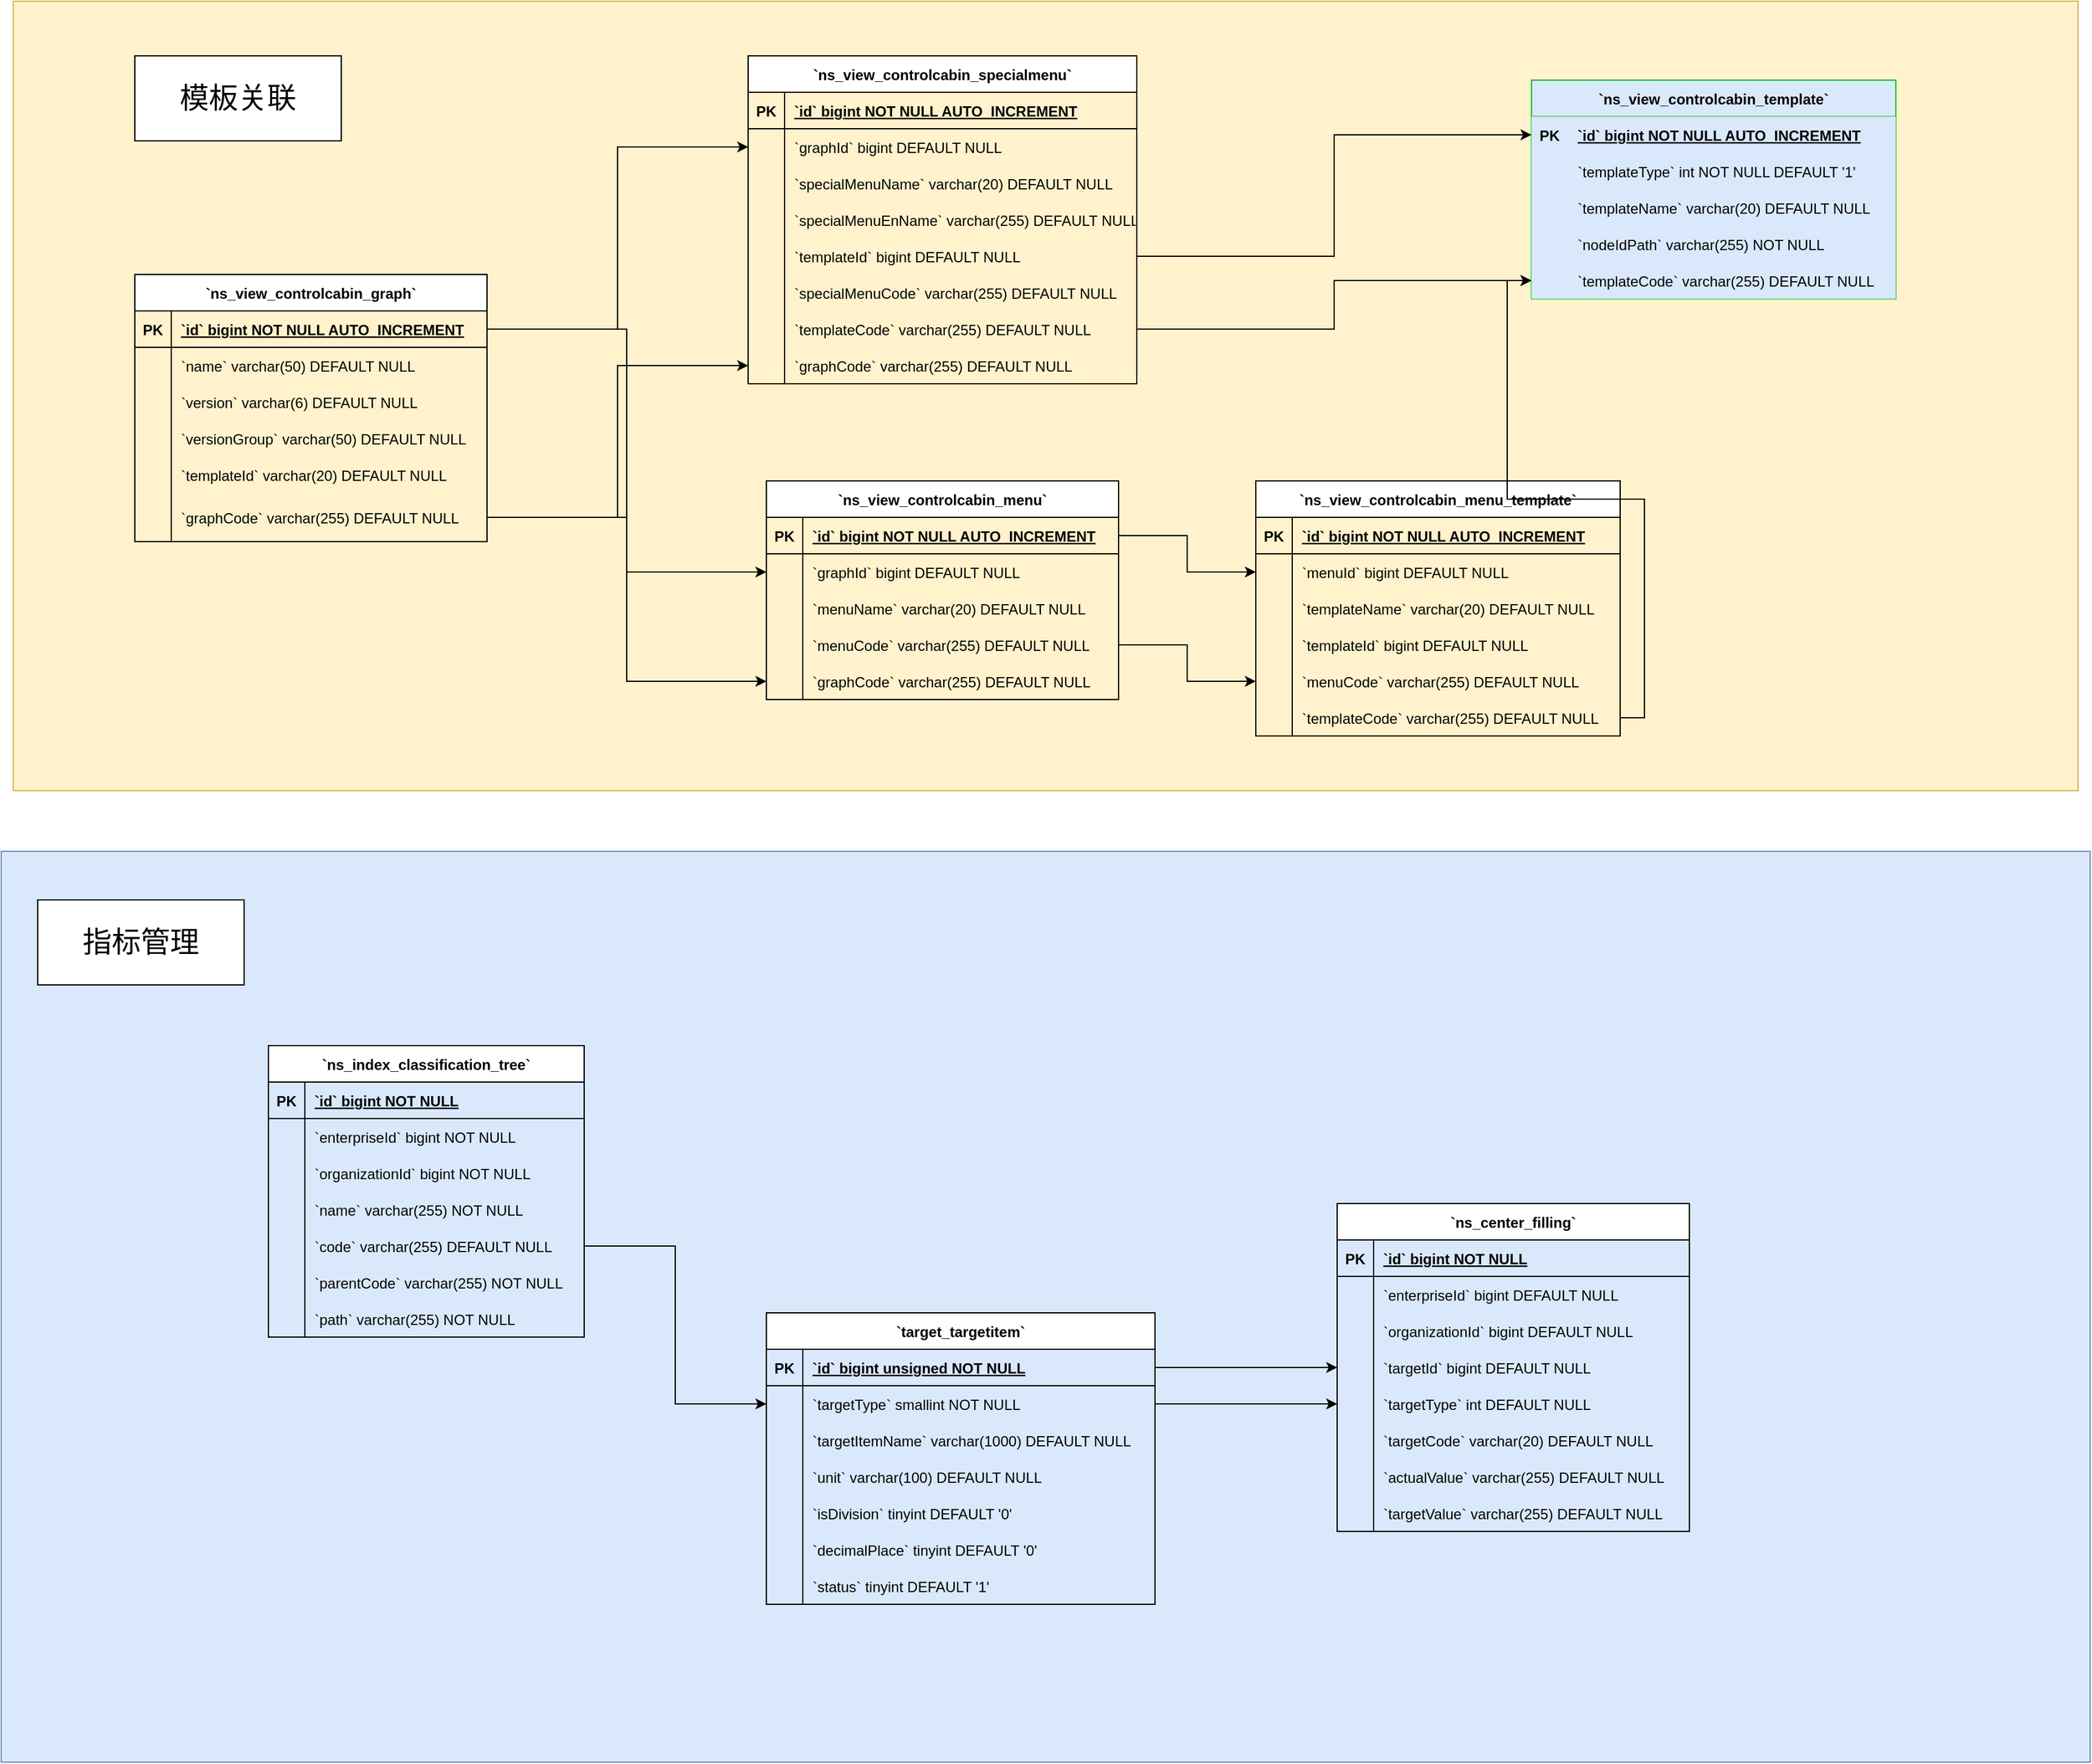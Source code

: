 <mxfile version="24.7.17">
  <diagram name="Page-1" id="efa7a0a1-bf9b-a30e-e6df-94a7791c09e9">
    <mxGraphModel dx="3763" dy="2378" grid="1" gridSize="10" guides="1" tooltips="1" connect="1" arrows="1" fold="1" page="1" pageScale="1" pageWidth="826" pageHeight="1169" background="none" math="0" shadow="0">
      <root>
        <mxCell id="0" />
        <mxCell id="1" parent="0" />
        <mxCell id="zxkC-XDfLACtidR0Jh8t-503" value="" style="group" vertex="1" connectable="0" parent="1">
          <mxGeometry x="-1120" y="-220" width="1700" height="670" as="geometry" />
        </mxCell>
        <mxCell id="zxkC-XDfLACtidR0Jh8t-500" value="" style="rounded=0;whiteSpace=wrap;html=1;fillColor=#fff2cc;strokeColor=#d6b656;" vertex="1" parent="zxkC-XDfLACtidR0Jh8t-503">
          <mxGeometry width="1700" height="650" as="geometry" />
        </mxCell>
        <mxCell id="zxkC-XDfLACtidR0Jh8t-341" value="`ns_view_controlcabin_template`" style="shape=table;startSize=30;container=1;collapsible=1;childLayout=tableLayout;fixedRows=1;rowLines=0;fontStyle=1;align=center;resizeLast=1;fillColor=#dae8fc;strokeColor=#0BBF23;swimlaneFillColor=none;" vertex="1" parent="zxkC-XDfLACtidR0Jh8t-503">
          <mxGeometry x="1250" y="65" width="300" height="180" as="geometry" />
        </mxCell>
        <mxCell id="zxkC-XDfLACtidR0Jh8t-342" value="" style="shape=tableRow;horizontal=0;startSize=0;swimlaneHead=0;swimlaneBody=0;fillColor=#dae8fc;collapsible=0;dropTarget=0;points=[[0,0.5],[1,0.5]];portConstraint=eastwest;strokeColor=#0BBF23;top=0;left=0;right=0;bottom=1;swimlaneFillColor=none;" vertex="1" parent="zxkC-XDfLACtidR0Jh8t-341">
          <mxGeometry y="30" width="300" height="30" as="geometry" />
        </mxCell>
        <mxCell id="zxkC-XDfLACtidR0Jh8t-343" value="PK" style="shape=partialRectangle;overflow=hidden;connectable=0;fillColor=#dae8fc;strokeColor=#0BBF23;top=0;left=0;bottom=0;right=0;fontStyle=1;swimlaneFillColor=none;" vertex="1" parent="zxkC-XDfLACtidR0Jh8t-342">
          <mxGeometry width="30" height="30" as="geometry">
            <mxRectangle width="30" height="30" as="alternateBounds" />
          </mxGeometry>
        </mxCell>
        <mxCell id="zxkC-XDfLACtidR0Jh8t-344" value="`id` bigint NOT NULL AUTO_INCREMENT" style="shape=partialRectangle;overflow=hidden;connectable=0;fillColor=#dae8fc;align=left;strokeColor=#0BBF23;top=0;left=0;bottom=0;right=0;spacingLeft=6;fontStyle=5;swimlaneFillColor=none;" vertex="1" parent="zxkC-XDfLACtidR0Jh8t-342">
          <mxGeometry x="30" width="270" height="30" as="geometry">
            <mxRectangle width="270" height="30" as="alternateBounds" />
          </mxGeometry>
        </mxCell>
        <mxCell id="zxkC-XDfLACtidR0Jh8t-345" value="" style="shape=tableRow;horizontal=0;startSize=0;swimlaneHead=0;swimlaneBody=0;fillColor=#dae8fc;collapsible=0;dropTarget=0;points=[[0,0.5],[1,0.5]];portConstraint=eastwest;strokeColor=#0BBF23;top=0;left=0;right=0;bottom=0;swimlaneFillColor=none;" vertex="1" parent="zxkC-XDfLACtidR0Jh8t-341">
          <mxGeometry y="60" width="300" height="30" as="geometry" />
        </mxCell>
        <mxCell id="zxkC-XDfLACtidR0Jh8t-346" value="" style="shape=partialRectangle;overflow=hidden;connectable=0;fillColor=#dae8fc;strokeColor=#0BBF23;top=0;left=0;bottom=0;right=0;swimlaneFillColor=none;" vertex="1" parent="zxkC-XDfLACtidR0Jh8t-345">
          <mxGeometry width="30" height="30" as="geometry">
            <mxRectangle width="30" height="30" as="alternateBounds" />
          </mxGeometry>
        </mxCell>
        <mxCell id="zxkC-XDfLACtidR0Jh8t-347" value="`templateType` int NOT NULL DEFAULT &#39;1&#39;" style="shape=partialRectangle;overflow=hidden;connectable=0;fillColor=#dae8fc;align=left;strokeColor=#0BBF23;top=0;left=0;bottom=0;right=0;spacingLeft=6;swimlaneFillColor=none;" vertex="1" parent="zxkC-XDfLACtidR0Jh8t-345">
          <mxGeometry x="30" width="270" height="30" as="geometry">
            <mxRectangle width="270" height="30" as="alternateBounds" />
          </mxGeometry>
        </mxCell>
        <mxCell id="zxkC-XDfLACtidR0Jh8t-348" value="" style="shape=tableRow;horizontal=0;startSize=0;swimlaneHead=0;swimlaneBody=0;fillColor=#dae8fc;collapsible=0;dropTarget=0;points=[[0,0.5],[1,0.5]];portConstraint=eastwest;strokeColor=#0BBF23;top=0;left=0;right=0;bottom=0;swimlaneFillColor=none;" vertex="1" parent="zxkC-XDfLACtidR0Jh8t-341">
          <mxGeometry y="90" width="300" height="30" as="geometry" />
        </mxCell>
        <mxCell id="zxkC-XDfLACtidR0Jh8t-349" value="" style="shape=partialRectangle;overflow=hidden;connectable=0;fillColor=#dae8fc;strokeColor=#0BBF23;top=0;left=0;bottom=0;right=0;swimlaneFillColor=none;" vertex="1" parent="zxkC-XDfLACtidR0Jh8t-348">
          <mxGeometry width="30" height="30" as="geometry">
            <mxRectangle width="30" height="30" as="alternateBounds" />
          </mxGeometry>
        </mxCell>
        <mxCell id="zxkC-XDfLACtidR0Jh8t-350" value="`templateName` varchar(20) DEFAULT NULL" style="shape=partialRectangle;overflow=hidden;connectable=0;fillColor=#dae8fc;align=left;strokeColor=#0BBF23;top=0;left=0;bottom=0;right=0;spacingLeft=6;swimlaneFillColor=none;" vertex="1" parent="zxkC-XDfLACtidR0Jh8t-348">
          <mxGeometry x="30" width="270" height="30" as="geometry">
            <mxRectangle width="270" height="30" as="alternateBounds" />
          </mxGeometry>
        </mxCell>
        <mxCell id="zxkC-XDfLACtidR0Jh8t-351" value="" style="shape=tableRow;horizontal=0;startSize=0;swimlaneHead=0;swimlaneBody=0;fillColor=#dae8fc;collapsible=0;dropTarget=0;points=[[0,0.5],[1,0.5]];portConstraint=eastwest;strokeColor=#0BBF23;top=0;left=0;right=0;bottom=0;swimlaneFillColor=none;" vertex="1" parent="zxkC-XDfLACtidR0Jh8t-341">
          <mxGeometry y="120" width="300" height="30" as="geometry" />
        </mxCell>
        <mxCell id="zxkC-XDfLACtidR0Jh8t-352" value="" style="shape=partialRectangle;overflow=hidden;connectable=0;fillColor=#dae8fc;strokeColor=#0BBF23;top=0;left=0;bottom=0;right=0;swimlaneFillColor=none;" vertex="1" parent="zxkC-XDfLACtidR0Jh8t-351">
          <mxGeometry width="30" height="30" as="geometry">
            <mxRectangle width="30" height="30" as="alternateBounds" />
          </mxGeometry>
        </mxCell>
        <mxCell id="zxkC-XDfLACtidR0Jh8t-353" value="`nodeIdPath` varchar(255) NOT NULL" style="shape=partialRectangle;overflow=hidden;connectable=0;fillColor=#dae8fc;align=left;strokeColor=#0BBF23;top=0;left=0;bottom=0;right=0;spacingLeft=6;swimlaneFillColor=none;" vertex="1" parent="zxkC-XDfLACtidR0Jh8t-351">
          <mxGeometry x="30" width="270" height="30" as="geometry">
            <mxRectangle width="270" height="30" as="alternateBounds" />
          </mxGeometry>
        </mxCell>
        <mxCell id="zxkC-XDfLACtidR0Jh8t-354" value="" style="shape=tableRow;horizontal=0;startSize=0;swimlaneHead=0;swimlaneBody=0;fillColor=#dae8fc;collapsible=0;dropTarget=0;points=[[0,0.5],[1,0.5]];portConstraint=eastwest;strokeColor=#0BBF23;top=0;left=0;right=0;bottom=0;swimlaneFillColor=none;" vertex="1" parent="zxkC-XDfLACtidR0Jh8t-341">
          <mxGeometry y="150" width="300" height="30" as="geometry" />
        </mxCell>
        <mxCell id="zxkC-XDfLACtidR0Jh8t-355" value="" style="shape=partialRectangle;overflow=hidden;connectable=0;fillColor=#dae8fc;strokeColor=#0BBF23;top=0;left=0;bottom=0;right=0;swimlaneFillColor=none;" vertex="1" parent="zxkC-XDfLACtidR0Jh8t-354">
          <mxGeometry width="30" height="30" as="geometry">
            <mxRectangle width="30" height="30" as="alternateBounds" />
          </mxGeometry>
        </mxCell>
        <mxCell id="zxkC-XDfLACtidR0Jh8t-356" value="`templateCode` varchar(255) DEFAULT NULL" style="shape=partialRectangle;overflow=hidden;connectable=0;fillColor=#dae8fc;align=left;strokeColor=#0BBF23;top=0;left=0;bottom=0;right=0;spacingLeft=6;swimlaneFillColor=none;" vertex="1" parent="zxkC-XDfLACtidR0Jh8t-354">
          <mxGeometry x="30" width="270" height="30" as="geometry">
            <mxRectangle width="270" height="30" as="alternateBounds" />
          </mxGeometry>
        </mxCell>
        <mxCell id="zxkC-XDfLACtidR0Jh8t-357" value="`ns_view_controlcabin_graph`" style="shape=table;startSize=30;container=1;collapsible=1;childLayout=tableLayout;fixedRows=1;rowLines=0;fontStyle=1;align=center;resizeLast=1;" vertex="1" parent="zxkC-XDfLACtidR0Jh8t-503">
          <mxGeometry x="100" y="225" width="290" height="220" as="geometry" />
        </mxCell>
        <mxCell id="zxkC-XDfLACtidR0Jh8t-358" value="" style="shape=tableRow;horizontal=0;startSize=0;swimlaneHead=0;swimlaneBody=0;fillColor=none;collapsible=0;dropTarget=0;points=[[0,0.5],[1,0.5]];portConstraint=eastwest;strokeColor=inherit;top=0;left=0;right=0;bottom=1;" vertex="1" parent="zxkC-XDfLACtidR0Jh8t-357">
          <mxGeometry y="30" width="290" height="30" as="geometry" />
        </mxCell>
        <mxCell id="zxkC-XDfLACtidR0Jh8t-359" value="PK" style="shape=partialRectangle;overflow=hidden;connectable=0;fillColor=none;strokeColor=inherit;top=0;left=0;bottom=0;right=0;fontStyle=1;" vertex="1" parent="zxkC-XDfLACtidR0Jh8t-358">
          <mxGeometry width="30" height="30" as="geometry">
            <mxRectangle width="30" height="30" as="alternateBounds" />
          </mxGeometry>
        </mxCell>
        <mxCell id="zxkC-XDfLACtidR0Jh8t-360" value="`id` bigint NOT NULL AUTO_INCREMENT" style="shape=partialRectangle;overflow=hidden;connectable=0;fillColor=none;align=left;strokeColor=inherit;top=0;left=0;bottom=0;right=0;spacingLeft=6;fontStyle=5;" vertex="1" parent="zxkC-XDfLACtidR0Jh8t-358">
          <mxGeometry x="30" width="260" height="30" as="geometry">
            <mxRectangle width="260" height="30" as="alternateBounds" />
          </mxGeometry>
        </mxCell>
        <mxCell id="zxkC-XDfLACtidR0Jh8t-361" value="" style="shape=tableRow;horizontal=0;startSize=0;swimlaneHead=0;swimlaneBody=0;fillColor=none;collapsible=0;dropTarget=0;points=[[0,0.5],[1,0.5]];portConstraint=eastwest;strokeColor=inherit;top=0;left=0;right=0;bottom=0;" vertex="1" parent="zxkC-XDfLACtidR0Jh8t-357">
          <mxGeometry y="60" width="290" height="30" as="geometry" />
        </mxCell>
        <mxCell id="zxkC-XDfLACtidR0Jh8t-362" value="" style="shape=partialRectangle;overflow=hidden;connectable=0;fillColor=none;strokeColor=inherit;top=0;left=0;bottom=0;right=0;" vertex="1" parent="zxkC-XDfLACtidR0Jh8t-361">
          <mxGeometry width="30" height="30" as="geometry">
            <mxRectangle width="30" height="30" as="alternateBounds" />
          </mxGeometry>
        </mxCell>
        <mxCell id="zxkC-XDfLACtidR0Jh8t-363" value="`name` varchar(50) DEFAULT NULL" style="shape=partialRectangle;overflow=hidden;connectable=0;fillColor=none;align=left;strokeColor=inherit;top=0;left=0;bottom=0;right=0;spacingLeft=6;" vertex="1" parent="zxkC-XDfLACtidR0Jh8t-361">
          <mxGeometry x="30" width="260" height="30" as="geometry">
            <mxRectangle width="260" height="30" as="alternateBounds" />
          </mxGeometry>
        </mxCell>
        <mxCell id="zxkC-XDfLACtidR0Jh8t-364" value="" style="shape=tableRow;horizontal=0;startSize=0;swimlaneHead=0;swimlaneBody=0;fillColor=none;collapsible=0;dropTarget=0;points=[[0,0.5],[1,0.5]];portConstraint=eastwest;strokeColor=inherit;top=0;left=0;right=0;bottom=0;" vertex="1" parent="zxkC-XDfLACtidR0Jh8t-357">
          <mxGeometry y="90" width="290" height="30" as="geometry" />
        </mxCell>
        <mxCell id="zxkC-XDfLACtidR0Jh8t-365" value="" style="shape=partialRectangle;overflow=hidden;connectable=0;fillColor=none;strokeColor=inherit;top=0;left=0;bottom=0;right=0;" vertex="1" parent="zxkC-XDfLACtidR0Jh8t-364">
          <mxGeometry width="30" height="30" as="geometry">
            <mxRectangle width="30" height="30" as="alternateBounds" />
          </mxGeometry>
        </mxCell>
        <mxCell id="zxkC-XDfLACtidR0Jh8t-366" value="`version` varchar(6) DEFAULT NULL" style="shape=partialRectangle;overflow=hidden;connectable=0;fillColor=none;align=left;strokeColor=inherit;top=0;left=0;bottom=0;right=0;spacingLeft=6;" vertex="1" parent="zxkC-XDfLACtidR0Jh8t-364">
          <mxGeometry x="30" width="260" height="30" as="geometry">
            <mxRectangle width="260" height="30" as="alternateBounds" />
          </mxGeometry>
        </mxCell>
        <mxCell id="zxkC-XDfLACtidR0Jh8t-367" value="" style="shape=tableRow;horizontal=0;startSize=0;swimlaneHead=0;swimlaneBody=0;fillColor=none;collapsible=0;dropTarget=0;points=[[0,0.5],[1,0.5]];portConstraint=eastwest;strokeColor=inherit;top=0;left=0;right=0;bottom=0;" vertex="1" parent="zxkC-XDfLACtidR0Jh8t-357">
          <mxGeometry y="120" width="290" height="30" as="geometry" />
        </mxCell>
        <mxCell id="zxkC-XDfLACtidR0Jh8t-368" value="" style="shape=partialRectangle;overflow=hidden;connectable=0;fillColor=none;strokeColor=inherit;top=0;left=0;bottom=0;right=0;" vertex="1" parent="zxkC-XDfLACtidR0Jh8t-367">
          <mxGeometry width="30" height="30" as="geometry">
            <mxRectangle width="30" height="30" as="alternateBounds" />
          </mxGeometry>
        </mxCell>
        <mxCell id="zxkC-XDfLACtidR0Jh8t-369" value="`versionGroup` varchar(50) DEFAULT NULL" style="shape=partialRectangle;overflow=hidden;connectable=0;fillColor=none;align=left;strokeColor=inherit;top=0;left=0;bottom=0;right=0;spacingLeft=6;" vertex="1" parent="zxkC-XDfLACtidR0Jh8t-367">
          <mxGeometry x="30" width="260" height="30" as="geometry">
            <mxRectangle width="260" height="30" as="alternateBounds" />
          </mxGeometry>
        </mxCell>
        <mxCell id="zxkC-XDfLACtidR0Jh8t-370" value="" style="shape=tableRow;horizontal=0;startSize=0;swimlaneHead=0;swimlaneBody=0;fillColor=none;collapsible=0;dropTarget=0;points=[[0,0.5],[1,0.5]];portConstraint=eastwest;strokeColor=inherit;top=0;left=0;right=0;bottom=0;" vertex="1" parent="zxkC-XDfLACtidR0Jh8t-357">
          <mxGeometry y="150" width="290" height="30" as="geometry" />
        </mxCell>
        <mxCell id="zxkC-XDfLACtidR0Jh8t-371" value="" style="shape=partialRectangle;overflow=hidden;connectable=0;fillColor=none;strokeColor=inherit;top=0;left=0;bottom=0;right=0;" vertex="1" parent="zxkC-XDfLACtidR0Jh8t-370">
          <mxGeometry width="30" height="30" as="geometry">
            <mxRectangle width="30" height="30" as="alternateBounds" />
          </mxGeometry>
        </mxCell>
        <mxCell id="zxkC-XDfLACtidR0Jh8t-372" value="`templateId` varchar(20) DEFAULT NULL" style="shape=partialRectangle;overflow=hidden;connectable=0;fillColor=none;align=left;strokeColor=inherit;top=0;left=0;bottom=0;right=0;spacingLeft=6;" vertex="1" parent="zxkC-XDfLACtidR0Jh8t-370">
          <mxGeometry x="30" width="260" height="30" as="geometry">
            <mxRectangle width="260" height="30" as="alternateBounds" />
          </mxGeometry>
        </mxCell>
        <mxCell id="zxkC-XDfLACtidR0Jh8t-373" value="" style="shape=tableRow;horizontal=0;startSize=0;swimlaneHead=0;swimlaneBody=0;fillColor=none;collapsible=0;dropTarget=0;points=[[0,0.5],[1,0.5]];portConstraint=eastwest;strokeColor=inherit;top=0;left=0;right=0;bottom=0;" vertex="1" parent="zxkC-XDfLACtidR0Jh8t-357">
          <mxGeometry y="180" width="290" height="40" as="geometry" />
        </mxCell>
        <mxCell id="zxkC-XDfLACtidR0Jh8t-374" value="" style="shape=partialRectangle;overflow=hidden;connectable=0;fillColor=none;strokeColor=inherit;top=0;left=0;bottom=0;right=0;" vertex="1" parent="zxkC-XDfLACtidR0Jh8t-373">
          <mxGeometry width="30" height="40" as="geometry">
            <mxRectangle width="30" height="40" as="alternateBounds" />
          </mxGeometry>
        </mxCell>
        <mxCell id="zxkC-XDfLACtidR0Jh8t-375" value="`graphCode` varchar(255) DEFAULT NULL" style="shape=partialRectangle;overflow=hidden;connectable=0;fillColor=none;align=left;strokeColor=inherit;top=0;left=0;bottom=0;right=0;spacingLeft=6;" vertex="1" parent="zxkC-XDfLACtidR0Jh8t-373">
          <mxGeometry x="30" width="260" height="40" as="geometry">
            <mxRectangle width="260" height="40" as="alternateBounds" />
          </mxGeometry>
        </mxCell>
        <mxCell id="zxkC-XDfLACtidR0Jh8t-376" value="`ns_view_controlcabin_menu`" style="shape=table;startSize=30;container=1;collapsible=1;childLayout=tableLayout;fixedRows=1;rowLines=0;fontStyle=1;align=center;resizeLast=1;" vertex="1" parent="zxkC-XDfLACtidR0Jh8t-503">
          <mxGeometry x="620" y="395" width="290" height="180" as="geometry" />
        </mxCell>
        <mxCell id="zxkC-XDfLACtidR0Jh8t-377" value="" style="shape=tableRow;horizontal=0;startSize=0;swimlaneHead=0;swimlaneBody=0;fillColor=none;collapsible=0;dropTarget=0;points=[[0,0.5],[1,0.5]];portConstraint=eastwest;strokeColor=inherit;top=0;left=0;right=0;bottom=1;" vertex="1" parent="zxkC-XDfLACtidR0Jh8t-376">
          <mxGeometry y="30" width="290" height="30" as="geometry" />
        </mxCell>
        <mxCell id="zxkC-XDfLACtidR0Jh8t-378" value="PK" style="shape=partialRectangle;overflow=hidden;connectable=0;fillColor=none;strokeColor=inherit;top=0;left=0;bottom=0;right=0;fontStyle=1;" vertex="1" parent="zxkC-XDfLACtidR0Jh8t-377">
          <mxGeometry width="30" height="30" as="geometry">
            <mxRectangle width="30" height="30" as="alternateBounds" />
          </mxGeometry>
        </mxCell>
        <mxCell id="zxkC-XDfLACtidR0Jh8t-379" value="`id` bigint NOT NULL AUTO_INCREMENT" style="shape=partialRectangle;overflow=hidden;connectable=0;fillColor=none;align=left;strokeColor=inherit;top=0;left=0;bottom=0;right=0;spacingLeft=6;fontStyle=5;" vertex="1" parent="zxkC-XDfLACtidR0Jh8t-377">
          <mxGeometry x="30" width="260" height="30" as="geometry">
            <mxRectangle width="260" height="30" as="alternateBounds" />
          </mxGeometry>
        </mxCell>
        <mxCell id="zxkC-XDfLACtidR0Jh8t-380" value="" style="shape=tableRow;horizontal=0;startSize=0;swimlaneHead=0;swimlaneBody=0;fillColor=none;collapsible=0;dropTarget=0;points=[[0,0.5],[1,0.5]];portConstraint=eastwest;strokeColor=inherit;top=0;left=0;right=0;bottom=0;" vertex="1" parent="zxkC-XDfLACtidR0Jh8t-376">
          <mxGeometry y="60" width="290" height="30" as="geometry" />
        </mxCell>
        <mxCell id="zxkC-XDfLACtidR0Jh8t-381" value="" style="shape=partialRectangle;overflow=hidden;connectable=0;fillColor=none;strokeColor=inherit;top=0;left=0;bottom=0;right=0;" vertex="1" parent="zxkC-XDfLACtidR0Jh8t-380">
          <mxGeometry width="30" height="30" as="geometry">
            <mxRectangle width="30" height="30" as="alternateBounds" />
          </mxGeometry>
        </mxCell>
        <mxCell id="zxkC-XDfLACtidR0Jh8t-382" value="`graphId` bigint DEFAULT NULL" style="shape=partialRectangle;overflow=hidden;connectable=0;fillColor=none;align=left;strokeColor=inherit;top=0;left=0;bottom=0;right=0;spacingLeft=6;" vertex="1" parent="zxkC-XDfLACtidR0Jh8t-380">
          <mxGeometry x="30" width="260" height="30" as="geometry">
            <mxRectangle width="260" height="30" as="alternateBounds" />
          </mxGeometry>
        </mxCell>
        <mxCell id="zxkC-XDfLACtidR0Jh8t-383" value="" style="shape=tableRow;horizontal=0;startSize=0;swimlaneHead=0;swimlaneBody=0;fillColor=none;collapsible=0;dropTarget=0;points=[[0,0.5],[1,0.5]];portConstraint=eastwest;strokeColor=inherit;top=0;left=0;right=0;bottom=0;" vertex="1" parent="zxkC-XDfLACtidR0Jh8t-376">
          <mxGeometry y="90" width="290" height="30" as="geometry" />
        </mxCell>
        <mxCell id="zxkC-XDfLACtidR0Jh8t-384" value="" style="shape=partialRectangle;overflow=hidden;connectable=0;fillColor=none;strokeColor=inherit;top=0;left=0;bottom=0;right=0;" vertex="1" parent="zxkC-XDfLACtidR0Jh8t-383">
          <mxGeometry width="30" height="30" as="geometry">
            <mxRectangle width="30" height="30" as="alternateBounds" />
          </mxGeometry>
        </mxCell>
        <mxCell id="zxkC-XDfLACtidR0Jh8t-385" value="`menuName` varchar(20) DEFAULT NULL" style="shape=partialRectangle;overflow=hidden;connectable=0;fillColor=none;align=left;strokeColor=inherit;top=0;left=0;bottom=0;right=0;spacingLeft=6;" vertex="1" parent="zxkC-XDfLACtidR0Jh8t-383">
          <mxGeometry x="30" width="260" height="30" as="geometry">
            <mxRectangle width="260" height="30" as="alternateBounds" />
          </mxGeometry>
        </mxCell>
        <mxCell id="zxkC-XDfLACtidR0Jh8t-386" value="" style="shape=tableRow;horizontal=0;startSize=0;swimlaneHead=0;swimlaneBody=0;fillColor=none;collapsible=0;dropTarget=0;points=[[0,0.5],[1,0.5]];portConstraint=eastwest;strokeColor=inherit;top=0;left=0;right=0;bottom=0;" vertex="1" parent="zxkC-XDfLACtidR0Jh8t-376">
          <mxGeometry y="120" width="290" height="30" as="geometry" />
        </mxCell>
        <mxCell id="zxkC-XDfLACtidR0Jh8t-387" value="" style="shape=partialRectangle;overflow=hidden;connectable=0;fillColor=none;strokeColor=inherit;top=0;left=0;bottom=0;right=0;" vertex="1" parent="zxkC-XDfLACtidR0Jh8t-386">
          <mxGeometry width="30" height="30" as="geometry">
            <mxRectangle width="30" height="30" as="alternateBounds" />
          </mxGeometry>
        </mxCell>
        <mxCell id="zxkC-XDfLACtidR0Jh8t-388" value="`menuCode` varchar(255) DEFAULT NULL" style="shape=partialRectangle;overflow=hidden;connectable=0;fillColor=none;align=left;strokeColor=inherit;top=0;left=0;bottom=0;right=0;spacingLeft=6;" vertex="1" parent="zxkC-XDfLACtidR0Jh8t-386">
          <mxGeometry x="30" width="260" height="30" as="geometry">
            <mxRectangle width="260" height="30" as="alternateBounds" />
          </mxGeometry>
        </mxCell>
        <mxCell id="zxkC-XDfLACtidR0Jh8t-389" value="" style="shape=tableRow;horizontal=0;startSize=0;swimlaneHead=0;swimlaneBody=0;fillColor=none;collapsible=0;dropTarget=0;points=[[0,0.5],[1,0.5]];portConstraint=eastwest;strokeColor=inherit;top=0;left=0;right=0;bottom=0;" vertex="1" parent="zxkC-XDfLACtidR0Jh8t-376">
          <mxGeometry y="150" width="290" height="30" as="geometry" />
        </mxCell>
        <mxCell id="zxkC-XDfLACtidR0Jh8t-390" value="" style="shape=partialRectangle;overflow=hidden;connectable=0;fillColor=none;strokeColor=inherit;top=0;left=0;bottom=0;right=0;" vertex="1" parent="zxkC-XDfLACtidR0Jh8t-389">
          <mxGeometry width="30" height="30" as="geometry">
            <mxRectangle width="30" height="30" as="alternateBounds" />
          </mxGeometry>
        </mxCell>
        <mxCell id="zxkC-XDfLACtidR0Jh8t-391" value="`graphCode` varchar(255) DEFAULT NULL" style="shape=partialRectangle;overflow=hidden;connectable=0;fillColor=none;align=left;strokeColor=inherit;top=0;left=0;bottom=0;right=0;spacingLeft=6;" vertex="1" parent="zxkC-XDfLACtidR0Jh8t-389">
          <mxGeometry x="30" width="260" height="30" as="geometry">
            <mxRectangle width="260" height="30" as="alternateBounds" />
          </mxGeometry>
        </mxCell>
        <mxCell id="zxkC-XDfLACtidR0Jh8t-392" value="`ns_view_controlcabin_menu_template`" style="shape=table;startSize=30;container=1;collapsible=1;childLayout=tableLayout;fixedRows=1;rowLines=0;fontStyle=1;align=center;resizeLast=1;" vertex="1" parent="zxkC-XDfLACtidR0Jh8t-503">
          <mxGeometry x="1023" y="395" width="300" height="210" as="geometry" />
        </mxCell>
        <mxCell id="zxkC-XDfLACtidR0Jh8t-393" value="" style="shape=tableRow;horizontal=0;startSize=0;swimlaneHead=0;swimlaneBody=0;fillColor=none;collapsible=0;dropTarget=0;points=[[0,0.5],[1,0.5]];portConstraint=eastwest;strokeColor=inherit;top=0;left=0;right=0;bottom=1;" vertex="1" parent="zxkC-XDfLACtidR0Jh8t-392">
          <mxGeometry y="30" width="300" height="30" as="geometry" />
        </mxCell>
        <mxCell id="zxkC-XDfLACtidR0Jh8t-394" value="PK" style="shape=partialRectangle;overflow=hidden;connectable=0;fillColor=none;strokeColor=inherit;top=0;left=0;bottom=0;right=0;fontStyle=1;" vertex="1" parent="zxkC-XDfLACtidR0Jh8t-393">
          <mxGeometry width="30" height="30" as="geometry">
            <mxRectangle width="30" height="30" as="alternateBounds" />
          </mxGeometry>
        </mxCell>
        <mxCell id="zxkC-XDfLACtidR0Jh8t-395" value="`id` bigint NOT NULL AUTO_INCREMENT" style="shape=partialRectangle;overflow=hidden;connectable=0;fillColor=none;align=left;strokeColor=inherit;top=0;left=0;bottom=0;right=0;spacingLeft=6;fontStyle=5;" vertex="1" parent="zxkC-XDfLACtidR0Jh8t-393">
          <mxGeometry x="30" width="270" height="30" as="geometry">
            <mxRectangle width="270" height="30" as="alternateBounds" />
          </mxGeometry>
        </mxCell>
        <mxCell id="zxkC-XDfLACtidR0Jh8t-396" value="" style="shape=tableRow;horizontal=0;startSize=0;swimlaneHead=0;swimlaneBody=0;fillColor=none;collapsible=0;dropTarget=0;points=[[0,0.5],[1,0.5]];portConstraint=eastwest;strokeColor=inherit;top=0;left=0;right=0;bottom=0;" vertex="1" parent="zxkC-XDfLACtidR0Jh8t-392">
          <mxGeometry y="60" width="300" height="30" as="geometry" />
        </mxCell>
        <mxCell id="zxkC-XDfLACtidR0Jh8t-397" value="" style="shape=partialRectangle;overflow=hidden;connectable=0;fillColor=none;strokeColor=inherit;top=0;left=0;bottom=0;right=0;" vertex="1" parent="zxkC-XDfLACtidR0Jh8t-396">
          <mxGeometry width="30" height="30" as="geometry">
            <mxRectangle width="30" height="30" as="alternateBounds" />
          </mxGeometry>
        </mxCell>
        <mxCell id="zxkC-XDfLACtidR0Jh8t-398" value="`menuId` bigint DEFAULT NULL" style="shape=partialRectangle;overflow=hidden;connectable=0;fillColor=none;align=left;strokeColor=inherit;top=0;left=0;bottom=0;right=0;spacingLeft=6;" vertex="1" parent="zxkC-XDfLACtidR0Jh8t-396">
          <mxGeometry x="30" width="270" height="30" as="geometry">
            <mxRectangle width="270" height="30" as="alternateBounds" />
          </mxGeometry>
        </mxCell>
        <mxCell id="zxkC-XDfLACtidR0Jh8t-399" value="" style="shape=tableRow;horizontal=0;startSize=0;swimlaneHead=0;swimlaneBody=0;fillColor=none;collapsible=0;dropTarget=0;points=[[0,0.5],[1,0.5]];portConstraint=eastwest;strokeColor=inherit;top=0;left=0;right=0;bottom=0;" vertex="1" parent="zxkC-XDfLACtidR0Jh8t-392">
          <mxGeometry y="90" width="300" height="30" as="geometry" />
        </mxCell>
        <mxCell id="zxkC-XDfLACtidR0Jh8t-400" value="" style="shape=partialRectangle;overflow=hidden;connectable=0;fillColor=none;strokeColor=inherit;top=0;left=0;bottom=0;right=0;" vertex="1" parent="zxkC-XDfLACtidR0Jh8t-399">
          <mxGeometry width="30" height="30" as="geometry">
            <mxRectangle width="30" height="30" as="alternateBounds" />
          </mxGeometry>
        </mxCell>
        <mxCell id="zxkC-XDfLACtidR0Jh8t-401" value="`templateName` varchar(20) DEFAULT NULL" style="shape=partialRectangle;overflow=hidden;connectable=0;fillColor=none;align=left;strokeColor=inherit;top=0;left=0;bottom=0;right=0;spacingLeft=6;" vertex="1" parent="zxkC-XDfLACtidR0Jh8t-399">
          <mxGeometry x="30" width="270" height="30" as="geometry">
            <mxRectangle width="270" height="30" as="alternateBounds" />
          </mxGeometry>
        </mxCell>
        <mxCell id="zxkC-XDfLACtidR0Jh8t-402" value="" style="shape=tableRow;horizontal=0;startSize=0;swimlaneHead=0;swimlaneBody=0;fillColor=none;collapsible=0;dropTarget=0;points=[[0,0.5],[1,0.5]];portConstraint=eastwest;strokeColor=inherit;top=0;left=0;right=0;bottom=0;" vertex="1" parent="zxkC-XDfLACtidR0Jh8t-392">
          <mxGeometry y="120" width="300" height="30" as="geometry" />
        </mxCell>
        <mxCell id="zxkC-XDfLACtidR0Jh8t-403" value="" style="shape=partialRectangle;overflow=hidden;connectable=0;fillColor=none;strokeColor=inherit;top=0;left=0;bottom=0;right=0;" vertex="1" parent="zxkC-XDfLACtidR0Jh8t-402">
          <mxGeometry width="30" height="30" as="geometry">
            <mxRectangle width="30" height="30" as="alternateBounds" />
          </mxGeometry>
        </mxCell>
        <mxCell id="zxkC-XDfLACtidR0Jh8t-404" value="`templateId` bigint DEFAULT NULL" style="shape=partialRectangle;overflow=hidden;connectable=0;fillColor=none;align=left;strokeColor=inherit;top=0;left=0;bottom=0;right=0;spacingLeft=6;" vertex="1" parent="zxkC-XDfLACtidR0Jh8t-402">
          <mxGeometry x="30" width="270" height="30" as="geometry">
            <mxRectangle width="270" height="30" as="alternateBounds" />
          </mxGeometry>
        </mxCell>
        <mxCell id="zxkC-XDfLACtidR0Jh8t-405" value="" style="shape=tableRow;horizontal=0;startSize=0;swimlaneHead=0;swimlaneBody=0;fillColor=none;collapsible=0;dropTarget=0;points=[[0,0.5],[1,0.5]];portConstraint=eastwest;strokeColor=inherit;top=0;left=0;right=0;bottom=0;" vertex="1" parent="zxkC-XDfLACtidR0Jh8t-392">
          <mxGeometry y="150" width="300" height="30" as="geometry" />
        </mxCell>
        <mxCell id="zxkC-XDfLACtidR0Jh8t-406" value="" style="shape=partialRectangle;overflow=hidden;connectable=0;fillColor=none;strokeColor=inherit;top=0;left=0;bottom=0;right=0;" vertex="1" parent="zxkC-XDfLACtidR0Jh8t-405">
          <mxGeometry width="30" height="30" as="geometry">
            <mxRectangle width="30" height="30" as="alternateBounds" />
          </mxGeometry>
        </mxCell>
        <mxCell id="zxkC-XDfLACtidR0Jh8t-407" value="`menuCode` varchar(255) DEFAULT NULL" style="shape=partialRectangle;overflow=hidden;connectable=0;fillColor=none;align=left;strokeColor=inherit;top=0;left=0;bottom=0;right=0;spacingLeft=6;" vertex="1" parent="zxkC-XDfLACtidR0Jh8t-405">
          <mxGeometry x="30" width="270" height="30" as="geometry">
            <mxRectangle width="270" height="30" as="alternateBounds" />
          </mxGeometry>
        </mxCell>
        <mxCell id="zxkC-XDfLACtidR0Jh8t-408" value="" style="shape=tableRow;horizontal=0;startSize=0;swimlaneHead=0;swimlaneBody=0;fillColor=none;collapsible=0;dropTarget=0;points=[[0,0.5],[1,0.5]];portConstraint=eastwest;strokeColor=inherit;top=0;left=0;right=0;bottom=0;" vertex="1" parent="zxkC-XDfLACtidR0Jh8t-392">
          <mxGeometry y="180" width="300" height="30" as="geometry" />
        </mxCell>
        <mxCell id="zxkC-XDfLACtidR0Jh8t-409" value="" style="shape=partialRectangle;overflow=hidden;connectable=0;fillColor=none;strokeColor=inherit;top=0;left=0;bottom=0;right=0;" vertex="1" parent="zxkC-XDfLACtidR0Jh8t-408">
          <mxGeometry width="30" height="30" as="geometry">
            <mxRectangle width="30" height="30" as="alternateBounds" />
          </mxGeometry>
        </mxCell>
        <mxCell id="zxkC-XDfLACtidR0Jh8t-410" value="`templateCode` varchar(255) DEFAULT NULL" style="shape=partialRectangle;overflow=hidden;connectable=0;fillColor=none;align=left;strokeColor=inherit;top=0;left=0;bottom=0;right=0;spacingLeft=6;" vertex="1" parent="zxkC-XDfLACtidR0Jh8t-408">
          <mxGeometry x="30" width="270" height="30" as="geometry">
            <mxRectangle width="270" height="30" as="alternateBounds" />
          </mxGeometry>
        </mxCell>
        <mxCell id="zxkC-XDfLACtidR0Jh8t-462" style="edgeStyle=orthogonalEdgeStyle;rounded=0;orthogonalLoop=1;jettySize=auto;html=1;exitX=1;exitY=0.5;exitDx=0;exitDy=0;" edge="1" parent="zxkC-XDfLACtidR0Jh8t-503" source="zxkC-XDfLACtidR0Jh8t-358" target="zxkC-XDfLACtidR0Jh8t-380">
          <mxGeometry relative="1" as="geometry" />
        </mxCell>
        <mxCell id="zxkC-XDfLACtidR0Jh8t-463" style="edgeStyle=orthogonalEdgeStyle;rounded=0;orthogonalLoop=1;jettySize=auto;html=1;exitX=1;exitY=0.5;exitDx=0;exitDy=0;" edge="1" parent="zxkC-XDfLACtidR0Jh8t-503" source="zxkC-XDfLACtidR0Jh8t-377" target="zxkC-XDfLACtidR0Jh8t-396">
          <mxGeometry relative="1" as="geometry" />
        </mxCell>
        <mxCell id="zxkC-XDfLACtidR0Jh8t-464" style="edgeStyle=orthogonalEdgeStyle;rounded=0;orthogonalLoop=1;jettySize=auto;html=1;exitX=1;exitY=0.5;exitDx=0;exitDy=0;" edge="1" parent="zxkC-XDfLACtidR0Jh8t-503" source="zxkC-XDfLACtidR0Jh8t-386" target="zxkC-XDfLACtidR0Jh8t-405">
          <mxGeometry relative="1" as="geometry" />
        </mxCell>
        <mxCell id="zxkC-XDfLACtidR0Jh8t-465" style="edgeStyle=orthogonalEdgeStyle;rounded=0;orthogonalLoop=1;jettySize=auto;html=1;exitX=1;exitY=0.5;exitDx=0;exitDy=0;" edge="1" parent="zxkC-XDfLACtidR0Jh8t-503" source="zxkC-XDfLACtidR0Jh8t-408" target="zxkC-XDfLACtidR0Jh8t-354">
          <mxGeometry relative="1" as="geometry" />
        </mxCell>
        <mxCell id="zxkC-XDfLACtidR0Jh8t-466" style="edgeStyle=orthogonalEdgeStyle;rounded=0;orthogonalLoop=1;jettySize=auto;html=1;exitX=1;exitY=0.5;exitDx=0;exitDy=0;" edge="1" parent="zxkC-XDfLACtidR0Jh8t-503" source="zxkC-XDfLACtidR0Jh8t-373" target="zxkC-XDfLACtidR0Jh8t-389">
          <mxGeometry relative="1" as="geometry" />
        </mxCell>
        <mxCell id="zxkC-XDfLACtidR0Jh8t-467" value="`ns_view_controlcabin_specialmenu`" style="shape=table;startSize=30;container=1;collapsible=1;childLayout=tableLayout;fixedRows=1;rowLines=0;fontStyle=1;align=center;resizeLast=1;" vertex="1" parent="zxkC-XDfLACtidR0Jh8t-503">
          <mxGeometry x="605" y="45" width="320" height="270" as="geometry" />
        </mxCell>
        <mxCell id="zxkC-XDfLACtidR0Jh8t-468" value="" style="shape=tableRow;horizontal=0;startSize=0;swimlaneHead=0;swimlaneBody=0;fillColor=none;collapsible=0;dropTarget=0;points=[[0,0.5],[1,0.5]];portConstraint=eastwest;strokeColor=inherit;top=0;left=0;right=0;bottom=1;" vertex="1" parent="zxkC-XDfLACtidR0Jh8t-467">
          <mxGeometry y="30" width="320" height="30" as="geometry" />
        </mxCell>
        <mxCell id="zxkC-XDfLACtidR0Jh8t-469" value="PK" style="shape=partialRectangle;overflow=hidden;connectable=0;fillColor=none;strokeColor=inherit;top=0;left=0;bottom=0;right=0;fontStyle=1;" vertex="1" parent="zxkC-XDfLACtidR0Jh8t-468">
          <mxGeometry width="30" height="30" as="geometry">
            <mxRectangle width="30" height="30" as="alternateBounds" />
          </mxGeometry>
        </mxCell>
        <mxCell id="zxkC-XDfLACtidR0Jh8t-470" value="`id` bigint NOT NULL AUTO_INCREMENT" style="shape=partialRectangle;overflow=hidden;connectable=0;fillColor=none;align=left;strokeColor=inherit;top=0;left=0;bottom=0;right=0;spacingLeft=6;fontStyle=5;" vertex="1" parent="zxkC-XDfLACtidR0Jh8t-468">
          <mxGeometry x="30" width="290" height="30" as="geometry">
            <mxRectangle width="290" height="30" as="alternateBounds" />
          </mxGeometry>
        </mxCell>
        <mxCell id="zxkC-XDfLACtidR0Jh8t-471" value="" style="shape=tableRow;horizontal=0;startSize=0;swimlaneHead=0;swimlaneBody=0;fillColor=none;collapsible=0;dropTarget=0;points=[[0,0.5],[1,0.5]];portConstraint=eastwest;strokeColor=inherit;top=0;left=0;right=0;bottom=0;" vertex="1" parent="zxkC-XDfLACtidR0Jh8t-467">
          <mxGeometry y="60" width="320" height="30" as="geometry" />
        </mxCell>
        <mxCell id="zxkC-XDfLACtidR0Jh8t-472" value="" style="shape=partialRectangle;overflow=hidden;connectable=0;fillColor=none;strokeColor=inherit;top=0;left=0;bottom=0;right=0;" vertex="1" parent="zxkC-XDfLACtidR0Jh8t-471">
          <mxGeometry width="30" height="30" as="geometry">
            <mxRectangle width="30" height="30" as="alternateBounds" />
          </mxGeometry>
        </mxCell>
        <mxCell id="zxkC-XDfLACtidR0Jh8t-473" value="`graphId` bigint DEFAULT NULL" style="shape=partialRectangle;overflow=hidden;connectable=0;fillColor=none;align=left;strokeColor=inherit;top=0;left=0;bottom=0;right=0;spacingLeft=6;" vertex="1" parent="zxkC-XDfLACtidR0Jh8t-471">
          <mxGeometry x="30" width="290" height="30" as="geometry">
            <mxRectangle width="290" height="30" as="alternateBounds" />
          </mxGeometry>
        </mxCell>
        <mxCell id="zxkC-XDfLACtidR0Jh8t-474" value="" style="shape=tableRow;horizontal=0;startSize=0;swimlaneHead=0;swimlaneBody=0;fillColor=none;collapsible=0;dropTarget=0;points=[[0,0.5],[1,0.5]];portConstraint=eastwest;strokeColor=inherit;top=0;left=0;right=0;bottom=0;" vertex="1" parent="zxkC-XDfLACtidR0Jh8t-467">
          <mxGeometry y="90" width="320" height="30" as="geometry" />
        </mxCell>
        <mxCell id="zxkC-XDfLACtidR0Jh8t-475" value="" style="shape=partialRectangle;overflow=hidden;connectable=0;fillColor=none;strokeColor=inherit;top=0;left=0;bottom=0;right=0;" vertex="1" parent="zxkC-XDfLACtidR0Jh8t-474">
          <mxGeometry width="30" height="30" as="geometry">
            <mxRectangle width="30" height="30" as="alternateBounds" />
          </mxGeometry>
        </mxCell>
        <mxCell id="zxkC-XDfLACtidR0Jh8t-476" value="`specialMenuName` varchar(20) DEFAULT NULL" style="shape=partialRectangle;overflow=hidden;connectable=0;fillColor=none;align=left;strokeColor=inherit;top=0;left=0;bottom=0;right=0;spacingLeft=6;" vertex="1" parent="zxkC-XDfLACtidR0Jh8t-474">
          <mxGeometry x="30" width="290" height="30" as="geometry">
            <mxRectangle width="290" height="30" as="alternateBounds" />
          </mxGeometry>
        </mxCell>
        <mxCell id="zxkC-XDfLACtidR0Jh8t-477" value="" style="shape=tableRow;horizontal=0;startSize=0;swimlaneHead=0;swimlaneBody=0;fillColor=none;collapsible=0;dropTarget=0;points=[[0,0.5],[1,0.5]];portConstraint=eastwest;strokeColor=inherit;top=0;left=0;right=0;bottom=0;" vertex="1" parent="zxkC-XDfLACtidR0Jh8t-467">
          <mxGeometry y="120" width="320" height="30" as="geometry" />
        </mxCell>
        <mxCell id="zxkC-XDfLACtidR0Jh8t-478" value="" style="shape=partialRectangle;overflow=hidden;connectable=0;fillColor=none;strokeColor=inherit;top=0;left=0;bottom=0;right=0;" vertex="1" parent="zxkC-XDfLACtidR0Jh8t-477">
          <mxGeometry width="30" height="30" as="geometry">
            <mxRectangle width="30" height="30" as="alternateBounds" />
          </mxGeometry>
        </mxCell>
        <mxCell id="zxkC-XDfLACtidR0Jh8t-479" value="`specialMenuEnName` varchar(255) DEFAULT NULL" style="shape=partialRectangle;overflow=hidden;connectable=0;fillColor=none;align=left;strokeColor=inherit;top=0;left=0;bottom=0;right=0;spacingLeft=6;" vertex="1" parent="zxkC-XDfLACtidR0Jh8t-477">
          <mxGeometry x="30" width="290" height="30" as="geometry">
            <mxRectangle width="290" height="30" as="alternateBounds" />
          </mxGeometry>
        </mxCell>
        <mxCell id="zxkC-XDfLACtidR0Jh8t-480" value="" style="shape=tableRow;horizontal=0;startSize=0;swimlaneHead=0;swimlaneBody=0;fillColor=none;collapsible=0;dropTarget=0;points=[[0,0.5],[1,0.5]];portConstraint=eastwest;strokeColor=inherit;top=0;left=0;right=0;bottom=0;" vertex="1" parent="zxkC-XDfLACtidR0Jh8t-467">
          <mxGeometry y="150" width="320" height="30" as="geometry" />
        </mxCell>
        <mxCell id="zxkC-XDfLACtidR0Jh8t-481" value="" style="shape=partialRectangle;overflow=hidden;connectable=0;fillColor=none;strokeColor=inherit;top=0;left=0;bottom=0;right=0;" vertex="1" parent="zxkC-XDfLACtidR0Jh8t-480">
          <mxGeometry width="30" height="30" as="geometry">
            <mxRectangle width="30" height="30" as="alternateBounds" />
          </mxGeometry>
        </mxCell>
        <mxCell id="zxkC-XDfLACtidR0Jh8t-482" value="`templateId` bigint DEFAULT NULL" style="shape=partialRectangle;overflow=hidden;connectable=0;fillColor=none;align=left;strokeColor=inherit;top=0;left=0;bottom=0;right=0;spacingLeft=6;" vertex="1" parent="zxkC-XDfLACtidR0Jh8t-480">
          <mxGeometry x="30" width="290" height="30" as="geometry">
            <mxRectangle width="290" height="30" as="alternateBounds" />
          </mxGeometry>
        </mxCell>
        <mxCell id="zxkC-XDfLACtidR0Jh8t-483" value="" style="shape=tableRow;horizontal=0;startSize=0;swimlaneHead=0;swimlaneBody=0;fillColor=none;collapsible=0;dropTarget=0;points=[[0,0.5],[1,0.5]];portConstraint=eastwest;strokeColor=inherit;top=0;left=0;right=0;bottom=0;" vertex="1" parent="zxkC-XDfLACtidR0Jh8t-467">
          <mxGeometry y="180" width="320" height="30" as="geometry" />
        </mxCell>
        <mxCell id="zxkC-XDfLACtidR0Jh8t-484" value="" style="shape=partialRectangle;overflow=hidden;connectable=0;fillColor=none;strokeColor=inherit;top=0;left=0;bottom=0;right=0;" vertex="1" parent="zxkC-XDfLACtidR0Jh8t-483">
          <mxGeometry width="30" height="30" as="geometry">
            <mxRectangle width="30" height="30" as="alternateBounds" />
          </mxGeometry>
        </mxCell>
        <mxCell id="zxkC-XDfLACtidR0Jh8t-485" value="`specialMenuCode` varchar(255) DEFAULT NULL" style="shape=partialRectangle;overflow=hidden;connectable=0;fillColor=none;align=left;strokeColor=inherit;top=0;left=0;bottom=0;right=0;spacingLeft=6;" vertex="1" parent="zxkC-XDfLACtidR0Jh8t-483">
          <mxGeometry x="30" width="290" height="30" as="geometry">
            <mxRectangle width="290" height="30" as="alternateBounds" />
          </mxGeometry>
        </mxCell>
        <mxCell id="zxkC-XDfLACtidR0Jh8t-486" value="" style="shape=tableRow;horizontal=0;startSize=0;swimlaneHead=0;swimlaneBody=0;fillColor=none;collapsible=0;dropTarget=0;points=[[0,0.5],[1,0.5]];portConstraint=eastwest;strokeColor=inherit;top=0;left=0;right=0;bottom=0;" vertex="1" parent="zxkC-XDfLACtidR0Jh8t-467">
          <mxGeometry y="210" width="320" height="30" as="geometry" />
        </mxCell>
        <mxCell id="zxkC-XDfLACtidR0Jh8t-487" value="" style="shape=partialRectangle;overflow=hidden;connectable=0;fillColor=none;strokeColor=inherit;top=0;left=0;bottom=0;right=0;" vertex="1" parent="zxkC-XDfLACtidR0Jh8t-486">
          <mxGeometry width="30" height="30" as="geometry">
            <mxRectangle width="30" height="30" as="alternateBounds" />
          </mxGeometry>
        </mxCell>
        <mxCell id="zxkC-XDfLACtidR0Jh8t-488" value="`templateCode` varchar(255) DEFAULT NULL" style="shape=partialRectangle;overflow=hidden;connectable=0;fillColor=none;align=left;strokeColor=inherit;top=0;left=0;bottom=0;right=0;spacingLeft=6;" vertex="1" parent="zxkC-XDfLACtidR0Jh8t-486">
          <mxGeometry x="30" width="290" height="30" as="geometry">
            <mxRectangle width="290" height="30" as="alternateBounds" />
          </mxGeometry>
        </mxCell>
        <mxCell id="zxkC-XDfLACtidR0Jh8t-489" value="" style="shape=tableRow;horizontal=0;startSize=0;swimlaneHead=0;swimlaneBody=0;fillColor=none;collapsible=0;dropTarget=0;points=[[0,0.5],[1,0.5]];portConstraint=eastwest;strokeColor=inherit;top=0;left=0;right=0;bottom=0;" vertex="1" parent="zxkC-XDfLACtidR0Jh8t-467">
          <mxGeometry y="240" width="320" height="30" as="geometry" />
        </mxCell>
        <mxCell id="zxkC-XDfLACtidR0Jh8t-490" value="" style="shape=partialRectangle;overflow=hidden;connectable=0;fillColor=none;strokeColor=inherit;top=0;left=0;bottom=0;right=0;" vertex="1" parent="zxkC-XDfLACtidR0Jh8t-489">
          <mxGeometry width="30" height="30" as="geometry">
            <mxRectangle width="30" height="30" as="alternateBounds" />
          </mxGeometry>
        </mxCell>
        <mxCell id="zxkC-XDfLACtidR0Jh8t-491" value="`graphCode` varchar(255) DEFAULT NULL" style="shape=partialRectangle;overflow=hidden;connectable=0;fillColor=none;align=left;strokeColor=inherit;top=0;left=0;bottom=0;right=0;spacingLeft=6;" vertex="1" parent="zxkC-XDfLACtidR0Jh8t-489">
          <mxGeometry x="30" width="290" height="30" as="geometry">
            <mxRectangle width="290" height="30" as="alternateBounds" />
          </mxGeometry>
        </mxCell>
        <mxCell id="zxkC-XDfLACtidR0Jh8t-493" style="edgeStyle=orthogonalEdgeStyle;rounded=0;orthogonalLoop=1;jettySize=auto;html=1;exitX=1;exitY=0.5;exitDx=0;exitDy=0;" edge="1" parent="zxkC-XDfLACtidR0Jh8t-503" source="zxkC-XDfLACtidR0Jh8t-373" target="zxkC-XDfLACtidR0Jh8t-489">
          <mxGeometry relative="1" as="geometry" />
        </mxCell>
        <mxCell id="zxkC-XDfLACtidR0Jh8t-494" style="edgeStyle=orthogonalEdgeStyle;rounded=0;orthogonalLoop=1;jettySize=auto;html=1;exitX=1;exitY=0.5;exitDx=0;exitDy=0;" edge="1" parent="zxkC-XDfLACtidR0Jh8t-503" source="zxkC-XDfLACtidR0Jh8t-358" target="zxkC-XDfLACtidR0Jh8t-471">
          <mxGeometry relative="1" as="geometry" />
        </mxCell>
        <mxCell id="zxkC-XDfLACtidR0Jh8t-495" style="edgeStyle=orthogonalEdgeStyle;rounded=0;orthogonalLoop=1;jettySize=auto;html=1;exitX=1;exitY=0.5;exitDx=0;exitDy=0;" edge="1" parent="zxkC-XDfLACtidR0Jh8t-503" source="zxkC-XDfLACtidR0Jh8t-486" target="zxkC-XDfLACtidR0Jh8t-354">
          <mxGeometry relative="1" as="geometry" />
        </mxCell>
        <mxCell id="zxkC-XDfLACtidR0Jh8t-496" style="edgeStyle=orthogonalEdgeStyle;rounded=0;orthogonalLoop=1;jettySize=auto;html=1;exitX=1;exitY=0.5;exitDx=0;exitDy=0;" edge="1" parent="zxkC-XDfLACtidR0Jh8t-503" source="zxkC-XDfLACtidR0Jh8t-480" target="zxkC-XDfLACtidR0Jh8t-342">
          <mxGeometry relative="1" as="geometry" />
        </mxCell>
        <mxCell id="zxkC-XDfLACtidR0Jh8t-502" value="&lt;font face=&quot;Lucida Console&quot; style=&quot;font-size: 24px;&quot;&gt;模板关联&lt;/font&gt;" style="rounded=0;whiteSpace=wrap;html=1;" vertex="1" parent="zxkC-XDfLACtidR0Jh8t-503">
          <mxGeometry x="100" y="45" width="170" height="70" as="geometry" />
        </mxCell>
        <mxCell id="zxkC-XDfLACtidR0Jh8t-687" value="" style="group" vertex="1" connectable="0" parent="1">
          <mxGeometry x="-1130" y="480" width="1720" height="750" as="geometry" />
        </mxCell>
        <mxCell id="zxkC-XDfLACtidR0Jh8t-504" value="" style="rounded=0;whiteSpace=wrap;html=1;fillColor=#dae8fc;strokeColor=#6c8ebf;" vertex="1" parent="zxkC-XDfLACtidR0Jh8t-687">
          <mxGeometry width="1720" height="750" as="geometry" />
        </mxCell>
        <mxCell id="zxkC-XDfLACtidR0Jh8t-505" value="`ns_center_filling`" style="shape=table;startSize=30;container=1;collapsible=1;childLayout=tableLayout;fixedRows=1;rowLines=0;fontStyle=1;align=center;resizeLast=1;" vertex="1" parent="zxkC-XDfLACtidR0Jh8t-687">
          <mxGeometry x="1100" y="290" width="290" height="270" as="geometry" />
        </mxCell>
        <mxCell id="zxkC-XDfLACtidR0Jh8t-506" value="" style="shape=tableRow;horizontal=0;startSize=0;swimlaneHead=0;swimlaneBody=0;fillColor=none;collapsible=0;dropTarget=0;points=[[0,0.5],[1,0.5]];portConstraint=eastwest;strokeColor=inherit;top=0;left=0;right=0;bottom=1;" vertex="1" parent="zxkC-XDfLACtidR0Jh8t-505">
          <mxGeometry y="30" width="290" height="30" as="geometry" />
        </mxCell>
        <mxCell id="zxkC-XDfLACtidR0Jh8t-507" value="PK" style="shape=partialRectangle;overflow=hidden;connectable=0;fillColor=none;strokeColor=inherit;top=0;left=0;bottom=0;right=0;fontStyle=1;" vertex="1" parent="zxkC-XDfLACtidR0Jh8t-506">
          <mxGeometry width="30" height="30" as="geometry">
            <mxRectangle width="30" height="30" as="alternateBounds" />
          </mxGeometry>
        </mxCell>
        <mxCell id="zxkC-XDfLACtidR0Jh8t-508" value="`id` bigint NOT NULL" style="shape=partialRectangle;overflow=hidden;connectable=0;fillColor=none;align=left;strokeColor=inherit;top=0;left=0;bottom=0;right=0;spacingLeft=6;fontStyle=5;" vertex="1" parent="zxkC-XDfLACtidR0Jh8t-506">
          <mxGeometry x="30" width="260" height="30" as="geometry">
            <mxRectangle width="260" height="30" as="alternateBounds" />
          </mxGeometry>
        </mxCell>
        <mxCell id="zxkC-XDfLACtidR0Jh8t-509" value="" style="shape=tableRow;horizontal=0;startSize=0;swimlaneHead=0;swimlaneBody=0;fillColor=none;collapsible=0;dropTarget=0;points=[[0,0.5],[1,0.5]];portConstraint=eastwest;strokeColor=inherit;top=0;left=0;right=0;bottom=0;" vertex="1" parent="zxkC-XDfLACtidR0Jh8t-505">
          <mxGeometry y="60" width="290" height="30" as="geometry" />
        </mxCell>
        <mxCell id="zxkC-XDfLACtidR0Jh8t-510" value="" style="shape=partialRectangle;overflow=hidden;connectable=0;fillColor=none;strokeColor=inherit;top=0;left=0;bottom=0;right=0;" vertex="1" parent="zxkC-XDfLACtidR0Jh8t-509">
          <mxGeometry width="30" height="30" as="geometry">
            <mxRectangle width="30" height="30" as="alternateBounds" />
          </mxGeometry>
        </mxCell>
        <mxCell id="zxkC-XDfLACtidR0Jh8t-511" value="`enterpriseId` bigint DEFAULT NULL" style="shape=partialRectangle;overflow=hidden;connectable=0;fillColor=none;align=left;strokeColor=inherit;top=0;left=0;bottom=0;right=0;spacingLeft=6;" vertex="1" parent="zxkC-XDfLACtidR0Jh8t-509">
          <mxGeometry x="30" width="260" height="30" as="geometry">
            <mxRectangle width="260" height="30" as="alternateBounds" />
          </mxGeometry>
        </mxCell>
        <mxCell id="zxkC-XDfLACtidR0Jh8t-512" value="" style="shape=tableRow;horizontal=0;startSize=0;swimlaneHead=0;swimlaneBody=0;fillColor=none;collapsible=0;dropTarget=0;points=[[0,0.5],[1,0.5]];portConstraint=eastwest;strokeColor=inherit;top=0;left=0;right=0;bottom=0;" vertex="1" parent="zxkC-XDfLACtidR0Jh8t-505">
          <mxGeometry y="90" width="290" height="30" as="geometry" />
        </mxCell>
        <mxCell id="zxkC-XDfLACtidR0Jh8t-513" value="" style="shape=partialRectangle;overflow=hidden;connectable=0;fillColor=none;strokeColor=inherit;top=0;left=0;bottom=0;right=0;" vertex="1" parent="zxkC-XDfLACtidR0Jh8t-512">
          <mxGeometry width="30" height="30" as="geometry">
            <mxRectangle width="30" height="30" as="alternateBounds" />
          </mxGeometry>
        </mxCell>
        <mxCell id="zxkC-XDfLACtidR0Jh8t-514" value="`organizationId` bigint DEFAULT NULL" style="shape=partialRectangle;overflow=hidden;connectable=0;fillColor=none;align=left;strokeColor=inherit;top=0;left=0;bottom=0;right=0;spacingLeft=6;" vertex="1" parent="zxkC-XDfLACtidR0Jh8t-512">
          <mxGeometry x="30" width="260" height="30" as="geometry">
            <mxRectangle width="260" height="30" as="alternateBounds" />
          </mxGeometry>
        </mxCell>
        <mxCell id="zxkC-XDfLACtidR0Jh8t-515" value="" style="shape=tableRow;horizontal=0;startSize=0;swimlaneHead=0;swimlaneBody=0;fillColor=none;collapsible=0;dropTarget=0;points=[[0,0.5],[1,0.5]];portConstraint=eastwest;strokeColor=inherit;top=0;left=0;right=0;bottom=0;" vertex="1" parent="zxkC-XDfLACtidR0Jh8t-505">
          <mxGeometry y="120" width="290" height="30" as="geometry" />
        </mxCell>
        <mxCell id="zxkC-XDfLACtidR0Jh8t-516" value="" style="shape=partialRectangle;overflow=hidden;connectable=0;fillColor=none;strokeColor=inherit;top=0;left=0;bottom=0;right=0;" vertex="1" parent="zxkC-XDfLACtidR0Jh8t-515">
          <mxGeometry width="30" height="30" as="geometry">
            <mxRectangle width="30" height="30" as="alternateBounds" />
          </mxGeometry>
        </mxCell>
        <mxCell id="zxkC-XDfLACtidR0Jh8t-517" value="`targetId` bigint DEFAULT NULL" style="shape=partialRectangle;overflow=hidden;connectable=0;fillColor=none;align=left;strokeColor=inherit;top=0;left=0;bottom=0;right=0;spacingLeft=6;" vertex="1" parent="zxkC-XDfLACtidR0Jh8t-515">
          <mxGeometry x="30" width="260" height="30" as="geometry">
            <mxRectangle width="260" height="30" as="alternateBounds" />
          </mxGeometry>
        </mxCell>
        <mxCell id="zxkC-XDfLACtidR0Jh8t-518" value="" style="shape=tableRow;horizontal=0;startSize=0;swimlaneHead=0;swimlaneBody=0;fillColor=none;collapsible=0;dropTarget=0;points=[[0,0.5],[1,0.5]];portConstraint=eastwest;strokeColor=inherit;top=0;left=0;right=0;bottom=0;" vertex="1" parent="zxkC-XDfLACtidR0Jh8t-505">
          <mxGeometry y="150" width="290" height="30" as="geometry" />
        </mxCell>
        <mxCell id="zxkC-XDfLACtidR0Jh8t-519" value="" style="shape=partialRectangle;overflow=hidden;connectable=0;fillColor=none;strokeColor=inherit;top=0;left=0;bottom=0;right=0;" vertex="1" parent="zxkC-XDfLACtidR0Jh8t-518">
          <mxGeometry width="30" height="30" as="geometry">
            <mxRectangle width="30" height="30" as="alternateBounds" />
          </mxGeometry>
        </mxCell>
        <mxCell id="zxkC-XDfLACtidR0Jh8t-520" value="`targetType` int DEFAULT NULL" style="shape=partialRectangle;overflow=hidden;connectable=0;fillColor=none;align=left;strokeColor=inherit;top=0;left=0;bottom=0;right=0;spacingLeft=6;" vertex="1" parent="zxkC-XDfLACtidR0Jh8t-518">
          <mxGeometry x="30" width="260" height="30" as="geometry">
            <mxRectangle width="260" height="30" as="alternateBounds" />
          </mxGeometry>
        </mxCell>
        <mxCell id="zxkC-XDfLACtidR0Jh8t-521" value="" style="shape=tableRow;horizontal=0;startSize=0;swimlaneHead=0;swimlaneBody=0;fillColor=none;collapsible=0;dropTarget=0;points=[[0,0.5],[1,0.5]];portConstraint=eastwest;strokeColor=inherit;top=0;left=0;right=0;bottom=0;" vertex="1" parent="zxkC-XDfLACtidR0Jh8t-505">
          <mxGeometry y="180" width="290" height="30" as="geometry" />
        </mxCell>
        <mxCell id="zxkC-XDfLACtidR0Jh8t-522" value="" style="shape=partialRectangle;overflow=hidden;connectable=0;fillColor=none;strokeColor=inherit;top=0;left=0;bottom=0;right=0;" vertex="1" parent="zxkC-XDfLACtidR0Jh8t-521">
          <mxGeometry width="30" height="30" as="geometry">
            <mxRectangle width="30" height="30" as="alternateBounds" />
          </mxGeometry>
        </mxCell>
        <mxCell id="zxkC-XDfLACtidR0Jh8t-523" value="`targetCode` varchar(20) DEFAULT NULL" style="shape=partialRectangle;overflow=hidden;connectable=0;fillColor=none;align=left;strokeColor=inherit;top=0;left=0;bottom=0;right=0;spacingLeft=6;" vertex="1" parent="zxkC-XDfLACtidR0Jh8t-521">
          <mxGeometry x="30" width="260" height="30" as="geometry">
            <mxRectangle width="260" height="30" as="alternateBounds" />
          </mxGeometry>
        </mxCell>
        <mxCell id="zxkC-XDfLACtidR0Jh8t-524" value="" style="shape=tableRow;horizontal=0;startSize=0;swimlaneHead=0;swimlaneBody=0;fillColor=none;collapsible=0;dropTarget=0;points=[[0,0.5],[1,0.5]];portConstraint=eastwest;strokeColor=inherit;top=0;left=0;right=0;bottom=0;" vertex="1" parent="zxkC-XDfLACtidR0Jh8t-505">
          <mxGeometry y="210" width="290" height="30" as="geometry" />
        </mxCell>
        <mxCell id="zxkC-XDfLACtidR0Jh8t-525" value="" style="shape=partialRectangle;overflow=hidden;connectable=0;fillColor=none;strokeColor=inherit;top=0;left=0;bottom=0;right=0;" vertex="1" parent="zxkC-XDfLACtidR0Jh8t-524">
          <mxGeometry width="30" height="30" as="geometry">
            <mxRectangle width="30" height="30" as="alternateBounds" />
          </mxGeometry>
        </mxCell>
        <mxCell id="zxkC-XDfLACtidR0Jh8t-526" value="`actualValue` varchar(255) DEFAULT NULL" style="shape=partialRectangle;overflow=hidden;connectable=0;fillColor=none;align=left;strokeColor=inherit;top=0;left=0;bottom=0;right=0;spacingLeft=6;" vertex="1" parent="zxkC-XDfLACtidR0Jh8t-524">
          <mxGeometry x="30" width="260" height="30" as="geometry">
            <mxRectangle width="260" height="30" as="alternateBounds" />
          </mxGeometry>
        </mxCell>
        <mxCell id="zxkC-XDfLACtidR0Jh8t-527" value="" style="shape=tableRow;horizontal=0;startSize=0;swimlaneHead=0;swimlaneBody=0;fillColor=none;collapsible=0;dropTarget=0;points=[[0,0.5],[1,0.5]];portConstraint=eastwest;strokeColor=inherit;top=0;left=0;right=0;bottom=0;" vertex="1" parent="zxkC-XDfLACtidR0Jh8t-505">
          <mxGeometry y="240" width="290" height="30" as="geometry" />
        </mxCell>
        <mxCell id="zxkC-XDfLACtidR0Jh8t-528" value="" style="shape=partialRectangle;overflow=hidden;connectable=0;fillColor=none;strokeColor=inherit;top=0;left=0;bottom=0;right=0;" vertex="1" parent="zxkC-XDfLACtidR0Jh8t-527">
          <mxGeometry width="30" height="30" as="geometry">
            <mxRectangle width="30" height="30" as="alternateBounds" />
          </mxGeometry>
        </mxCell>
        <mxCell id="zxkC-XDfLACtidR0Jh8t-529" value="`targetValue` varchar(255) DEFAULT NULL" style="shape=partialRectangle;overflow=hidden;connectable=0;fillColor=none;align=left;strokeColor=inherit;top=0;left=0;bottom=0;right=0;spacingLeft=6;" vertex="1" parent="zxkC-XDfLACtidR0Jh8t-527">
          <mxGeometry x="30" width="260" height="30" as="geometry">
            <mxRectangle width="260" height="30" as="alternateBounds" />
          </mxGeometry>
        </mxCell>
        <mxCell id="zxkC-XDfLACtidR0Jh8t-530" value="`ns_index_classification_tree`" style="shape=table;startSize=30;container=1;collapsible=1;childLayout=tableLayout;fixedRows=1;rowLines=0;fontStyle=1;align=center;resizeLast=1;" vertex="1" parent="zxkC-XDfLACtidR0Jh8t-687">
          <mxGeometry x="220" y="160" width="260" height="240" as="geometry" />
        </mxCell>
        <mxCell id="zxkC-XDfLACtidR0Jh8t-531" value="" style="shape=tableRow;horizontal=0;startSize=0;swimlaneHead=0;swimlaneBody=0;fillColor=none;collapsible=0;dropTarget=0;points=[[0,0.5],[1,0.5]];portConstraint=eastwest;strokeColor=inherit;top=0;left=0;right=0;bottom=1;" vertex="1" parent="zxkC-XDfLACtidR0Jh8t-530">
          <mxGeometry y="30" width="260" height="30" as="geometry" />
        </mxCell>
        <mxCell id="zxkC-XDfLACtidR0Jh8t-532" value="PK" style="shape=partialRectangle;overflow=hidden;connectable=0;fillColor=none;strokeColor=inherit;top=0;left=0;bottom=0;right=0;fontStyle=1;" vertex="1" parent="zxkC-XDfLACtidR0Jh8t-531">
          <mxGeometry width="30" height="30" as="geometry">
            <mxRectangle width="30" height="30" as="alternateBounds" />
          </mxGeometry>
        </mxCell>
        <mxCell id="zxkC-XDfLACtidR0Jh8t-533" value="`id` bigint NOT NULL" style="shape=partialRectangle;overflow=hidden;connectable=0;fillColor=none;align=left;strokeColor=inherit;top=0;left=0;bottom=0;right=0;spacingLeft=6;fontStyle=5;" vertex="1" parent="zxkC-XDfLACtidR0Jh8t-531">
          <mxGeometry x="30" width="230" height="30" as="geometry">
            <mxRectangle width="230" height="30" as="alternateBounds" />
          </mxGeometry>
        </mxCell>
        <mxCell id="zxkC-XDfLACtidR0Jh8t-534" value="" style="shape=tableRow;horizontal=0;startSize=0;swimlaneHead=0;swimlaneBody=0;fillColor=none;collapsible=0;dropTarget=0;points=[[0,0.5],[1,0.5]];portConstraint=eastwest;strokeColor=inherit;top=0;left=0;right=0;bottom=0;" vertex="1" parent="zxkC-XDfLACtidR0Jh8t-530">
          <mxGeometry y="60" width="260" height="30" as="geometry" />
        </mxCell>
        <mxCell id="zxkC-XDfLACtidR0Jh8t-535" value="" style="shape=partialRectangle;overflow=hidden;connectable=0;fillColor=none;strokeColor=inherit;top=0;left=0;bottom=0;right=0;" vertex="1" parent="zxkC-XDfLACtidR0Jh8t-534">
          <mxGeometry width="30" height="30" as="geometry">
            <mxRectangle width="30" height="30" as="alternateBounds" />
          </mxGeometry>
        </mxCell>
        <mxCell id="zxkC-XDfLACtidR0Jh8t-536" value="`enterpriseId` bigint NOT NULL" style="shape=partialRectangle;overflow=hidden;connectable=0;fillColor=none;align=left;strokeColor=inherit;top=0;left=0;bottom=0;right=0;spacingLeft=6;" vertex="1" parent="zxkC-XDfLACtidR0Jh8t-534">
          <mxGeometry x="30" width="230" height="30" as="geometry">
            <mxRectangle width="230" height="30" as="alternateBounds" />
          </mxGeometry>
        </mxCell>
        <mxCell id="zxkC-XDfLACtidR0Jh8t-537" value="" style="shape=tableRow;horizontal=0;startSize=0;swimlaneHead=0;swimlaneBody=0;fillColor=none;collapsible=0;dropTarget=0;points=[[0,0.5],[1,0.5]];portConstraint=eastwest;strokeColor=inherit;top=0;left=0;right=0;bottom=0;" vertex="1" parent="zxkC-XDfLACtidR0Jh8t-530">
          <mxGeometry y="90" width="260" height="30" as="geometry" />
        </mxCell>
        <mxCell id="zxkC-XDfLACtidR0Jh8t-538" value="" style="shape=partialRectangle;overflow=hidden;connectable=0;fillColor=none;strokeColor=inherit;top=0;left=0;bottom=0;right=0;" vertex="1" parent="zxkC-XDfLACtidR0Jh8t-537">
          <mxGeometry width="30" height="30" as="geometry">
            <mxRectangle width="30" height="30" as="alternateBounds" />
          </mxGeometry>
        </mxCell>
        <mxCell id="zxkC-XDfLACtidR0Jh8t-539" value="`organizationId` bigint NOT NULL" style="shape=partialRectangle;overflow=hidden;connectable=0;fillColor=none;align=left;strokeColor=inherit;top=0;left=0;bottom=0;right=0;spacingLeft=6;" vertex="1" parent="zxkC-XDfLACtidR0Jh8t-537">
          <mxGeometry x="30" width="230" height="30" as="geometry">
            <mxRectangle width="230" height="30" as="alternateBounds" />
          </mxGeometry>
        </mxCell>
        <mxCell id="zxkC-XDfLACtidR0Jh8t-540" value="" style="shape=tableRow;horizontal=0;startSize=0;swimlaneHead=0;swimlaneBody=0;fillColor=none;collapsible=0;dropTarget=0;points=[[0,0.5],[1,0.5]];portConstraint=eastwest;strokeColor=inherit;top=0;left=0;right=0;bottom=0;" vertex="1" parent="zxkC-XDfLACtidR0Jh8t-530">
          <mxGeometry y="120" width="260" height="30" as="geometry" />
        </mxCell>
        <mxCell id="zxkC-XDfLACtidR0Jh8t-541" value="" style="shape=partialRectangle;overflow=hidden;connectable=0;fillColor=none;strokeColor=inherit;top=0;left=0;bottom=0;right=0;" vertex="1" parent="zxkC-XDfLACtidR0Jh8t-540">
          <mxGeometry width="30" height="30" as="geometry">
            <mxRectangle width="30" height="30" as="alternateBounds" />
          </mxGeometry>
        </mxCell>
        <mxCell id="zxkC-XDfLACtidR0Jh8t-542" value="`name` varchar(255) NOT NULL" style="shape=partialRectangle;overflow=hidden;connectable=0;fillColor=none;align=left;strokeColor=inherit;top=0;left=0;bottom=0;right=0;spacingLeft=6;" vertex="1" parent="zxkC-XDfLACtidR0Jh8t-540">
          <mxGeometry x="30" width="230" height="30" as="geometry">
            <mxRectangle width="230" height="30" as="alternateBounds" />
          </mxGeometry>
        </mxCell>
        <mxCell id="zxkC-XDfLACtidR0Jh8t-543" value="" style="shape=tableRow;horizontal=0;startSize=0;swimlaneHead=0;swimlaneBody=0;fillColor=none;collapsible=0;dropTarget=0;points=[[0,0.5],[1,0.5]];portConstraint=eastwest;strokeColor=inherit;top=0;left=0;right=0;bottom=0;" vertex="1" parent="zxkC-XDfLACtidR0Jh8t-530">
          <mxGeometry y="150" width="260" height="30" as="geometry" />
        </mxCell>
        <mxCell id="zxkC-XDfLACtidR0Jh8t-544" value="" style="shape=partialRectangle;overflow=hidden;connectable=0;fillColor=none;strokeColor=inherit;top=0;left=0;bottom=0;right=0;" vertex="1" parent="zxkC-XDfLACtidR0Jh8t-543">
          <mxGeometry width="30" height="30" as="geometry">
            <mxRectangle width="30" height="30" as="alternateBounds" />
          </mxGeometry>
        </mxCell>
        <mxCell id="zxkC-XDfLACtidR0Jh8t-545" value="`code` varchar(255) DEFAULT NULL" style="shape=partialRectangle;overflow=hidden;connectable=0;fillColor=none;align=left;strokeColor=inherit;top=0;left=0;bottom=0;right=0;spacingLeft=6;" vertex="1" parent="zxkC-XDfLACtidR0Jh8t-543">
          <mxGeometry x="30" width="230" height="30" as="geometry">
            <mxRectangle width="230" height="30" as="alternateBounds" />
          </mxGeometry>
        </mxCell>
        <mxCell id="zxkC-XDfLACtidR0Jh8t-546" value="" style="shape=tableRow;horizontal=0;startSize=0;swimlaneHead=0;swimlaneBody=0;fillColor=none;collapsible=0;dropTarget=0;points=[[0,0.5],[1,0.5]];portConstraint=eastwest;strokeColor=inherit;top=0;left=0;right=0;bottom=0;" vertex="1" parent="zxkC-XDfLACtidR0Jh8t-530">
          <mxGeometry y="180" width="260" height="30" as="geometry" />
        </mxCell>
        <mxCell id="zxkC-XDfLACtidR0Jh8t-547" value="" style="shape=partialRectangle;overflow=hidden;connectable=0;fillColor=none;strokeColor=inherit;top=0;left=0;bottom=0;right=0;" vertex="1" parent="zxkC-XDfLACtidR0Jh8t-546">
          <mxGeometry width="30" height="30" as="geometry">
            <mxRectangle width="30" height="30" as="alternateBounds" />
          </mxGeometry>
        </mxCell>
        <mxCell id="zxkC-XDfLACtidR0Jh8t-548" value="`parentCode` varchar(255) NOT NULL" style="shape=partialRectangle;overflow=hidden;connectable=0;fillColor=none;align=left;strokeColor=inherit;top=0;left=0;bottom=0;right=0;spacingLeft=6;" vertex="1" parent="zxkC-XDfLACtidR0Jh8t-546">
          <mxGeometry x="30" width="230" height="30" as="geometry">
            <mxRectangle width="230" height="30" as="alternateBounds" />
          </mxGeometry>
        </mxCell>
        <mxCell id="zxkC-XDfLACtidR0Jh8t-549" value="" style="shape=tableRow;horizontal=0;startSize=0;swimlaneHead=0;swimlaneBody=0;fillColor=none;collapsible=0;dropTarget=0;points=[[0,0.5],[1,0.5]];portConstraint=eastwest;strokeColor=inherit;top=0;left=0;right=0;bottom=0;" vertex="1" parent="zxkC-XDfLACtidR0Jh8t-530">
          <mxGeometry y="210" width="260" height="30" as="geometry" />
        </mxCell>
        <mxCell id="zxkC-XDfLACtidR0Jh8t-550" value="" style="shape=partialRectangle;overflow=hidden;connectable=0;fillColor=none;strokeColor=inherit;top=0;left=0;bottom=0;right=0;" vertex="1" parent="zxkC-XDfLACtidR0Jh8t-549">
          <mxGeometry width="30" height="30" as="geometry">
            <mxRectangle width="30" height="30" as="alternateBounds" />
          </mxGeometry>
        </mxCell>
        <mxCell id="zxkC-XDfLACtidR0Jh8t-551" value="`path` varchar(255) NOT NULL" style="shape=partialRectangle;overflow=hidden;connectable=0;fillColor=none;align=left;strokeColor=inherit;top=0;left=0;bottom=0;right=0;spacingLeft=6;" vertex="1" parent="zxkC-XDfLACtidR0Jh8t-549">
          <mxGeometry x="30" width="230" height="30" as="geometry">
            <mxRectangle width="230" height="30" as="alternateBounds" />
          </mxGeometry>
        </mxCell>
        <mxCell id="zxkC-XDfLACtidR0Jh8t-552" value="`target_targetitem`" style="shape=table;startSize=30;container=1;collapsible=1;childLayout=tableLayout;fixedRows=1;rowLines=0;fontStyle=1;align=center;resizeLast=1;" vertex="1" parent="zxkC-XDfLACtidR0Jh8t-687">
          <mxGeometry x="630" y="380" width="320" height="240" as="geometry" />
        </mxCell>
        <mxCell id="zxkC-XDfLACtidR0Jh8t-553" value="" style="shape=tableRow;horizontal=0;startSize=0;swimlaneHead=0;swimlaneBody=0;fillColor=none;collapsible=0;dropTarget=0;points=[[0,0.5],[1,0.5]];portConstraint=eastwest;strokeColor=inherit;top=0;left=0;right=0;bottom=1;" vertex="1" parent="zxkC-XDfLACtidR0Jh8t-552">
          <mxGeometry y="30" width="320" height="30" as="geometry" />
        </mxCell>
        <mxCell id="zxkC-XDfLACtidR0Jh8t-554" value="PK" style="shape=partialRectangle;overflow=hidden;connectable=0;fillColor=none;strokeColor=inherit;top=0;left=0;bottom=0;right=0;fontStyle=1;" vertex="1" parent="zxkC-XDfLACtidR0Jh8t-553">
          <mxGeometry width="30" height="30" as="geometry">
            <mxRectangle width="30" height="30" as="alternateBounds" />
          </mxGeometry>
        </mxCell>
        <mxCell id="zxkC-XDfLACtidR0Jh8t-555" value="`id` bigint unsigned NOT NULL" style="shape=partialRectangle;overflow=hidden;connectable=0;fillColor=none;align=left;strokeColor=inherit;top=0;left=0;bottom=0;right=0;spacingLeft=6;fontStyle=5;" vertex="1" parent="zxkC-XDfLACtidR0Jh8t-553">
          <mxGeometry x="30" width="290" height="30" as="geometry">
            <mxRectangle width="290" height="30" as="alternateBounds" />
          </mxGeometry>
        </mxCell>
        <mxCell id="zxkC-XDfLACtidR0Jh8t-556" value="" style="shape=tableRow;horizontal=0;startSize=0;swimlaneHead=0;swimlaneBody=0;fillColor=none;collapsible=0;dropTarget=0;points=[[0,0.5],[1,0.5]];portConstraint=eastwest;strokeColor=inherit;top=0;left=0;right=0;bottom=0;" vertex="1" parent="zxkC-XDfLACtidR0Jh8t-552">
          <mxGeometry y="60" width="320" height="30" as="geometry" />
        </mxCell>
        <mxCell id="zxkC-XDfLACtidR0Jh8t-557" value="" style="shape=partialRectangle;overflow=hidden;connectable=0;fillColor=none;strokeColor=inherit;top=0;left=0;bottom=0;right=0;" vertex="1" parent="zxkC-XDfLACtidR0Jh8t-556">
          <mxGeometry width="30" height="30" as="geometry">
            <mxRectangle width="30" height="30" as="alternateBounds" />
          </mxGeometry>
        </mxCell>
        <mxCell id="zxkC-XDfLACtidR0Jh8t-558" value="`targetType` smallint NOT NULL" style="shape=partialRectangle;overflow=hidden;connectable=0;fillColor=none;align=left;strokeColor=inherit;top=0;left=0;bottom=0;right=0;spacingLeft=6;" vertex="1" parent="zxkC-XDfLACtidR0Jh8t-556">
          <mxGeometry x="30" width="290" height="30" as="geometry">
            <mxRectangle width="290" height="30" as="alternateBounds" />
          </mxGeometry>
        </mxCell>
        <mxCell id="zxkC-XDfLACtidR0Jh8t-559" value="" style="shape=tableRow;horizontal=0;startSize=0;swimlaneHead=0;swimlaneBody=0;fillColor=none;collapsible=0;dropTarget=0;points=[[0,0.5],[1,0.5]];portConstraint=eastwest;strokeColor=inherit;top=0;left=0;right=0;bottom=0;" vertex="1" parent="zxkC-XDfLACtidR0Jh8t-552">
          <mxGeometry y="90" width="320" height="30" as="geometry" />
        </mxCell>
        <mxCell id="zxkC-XDfLACtidR0Jh8t-560" value="" style="shape=partialRectangle;overflow=hidden;connectable=0;fillColor=none;strokeColor=inherit;top=0;left=0;bottom=0;right=0;" vertex="1" parent="zxkC-XDfLACtidR0Jh8t-559">
          <mxGeometry width="30" height="30" as="geometry">
            <mxRectangle width="30" height="30" as="alternateBounds" />
          </mxGeometry>
        </mxCell>
        <mxCell id="zxkC-XDfLACtidR0Jh8t-561" value="`targetItemName` varchar(1000) DEFAULT NULL" style="shape=partialRectangle;overflow=hidden;connectable=0;fillColor=none;align=left;strokeColor=inherit;top=0;left=0;bottom=0;right=0;spacingLeft=6;" vertex="1" parent="zxkC-XDfLACtidR0Jh8t-559">
          <mxGeometry x="30" width="290" height="30" as="geometry">
            <mxRectangle width="290" height="30" as="alternateBounds" />
          </mxGeometry>
        </mxCell>
        <mxCell id="zxkC-XDfLACtidR0Jh8t-562" value="" style="shape=tableRow;horizontal=0;startSize=0;swimlaneHead=0;swimlaneBody=0;fillColor=none;collapsible=0;dropTarget=0;points=[[0,0.5],[1,0.5]];portConstraint=eastwest;strokeColor=inherit;top=0;left=0;right=0;bottom=0;" vertex="1" parent="zxkC-XDfLACtidR0Jh8t-552">
          <mxGeometry y="120" width="320" height="30" as="geometry" />
        </mxCell>
        <mxCell id="zxkC-XDfLACtidR0Jh8t-563" value="" style="shape=partialRectangle;overflow=hidden;connectable=0;fillColor=none;strokeColor=inherit;top=0;left=0;bottom=0;right=0;" vertex="1" parent="zxkC-XDfLACtidR0Jh8t-562">
          <mxGeometry width="30" height="30" as="geometry">
            <mxRectangle width="30" height="30" as="alternateBounds" />
          </mxGeometry>
        </mxCell>
        <mxCell id="zxkC-XDfLACtidR0Jh8t-564" value="`unit` varchar(100) DEFAULT NULL" style="shape=partialRectangle;overflow=hidden;connectable=0;fillColor=none;align=left;strokeColor=inherit;top=0;left=0;bottom=0;right=0;spacingLeft=6;" vertex="1" parent="zxkC-XDfLACtidR0Jh8t-562">
          <mxGeometry x="30" width="290" height="30" as="geometry">
            <mxRectangle width="290" height="30" as="alternateBounds" />
          </mxGeometry>
        </mxCell>
        <mxCell id="zxkC-XDfLACtidR0Jh8t-565" value="" style="shape=tableRow;horizontal=0;startSize=0;swimlaneHead=0;swimlaneBody=0;fillColor=none;collapsible=0;dropTarget=0;points=[[0,0.5],[1,0.5]];portConstraint=eastwest;strokeColor=inherit;top=0;left=0;right=0;bottom=0;" vertex="1" parent="zxkC-XDfLACtidR0Jh8t-552">
          <mxGeometry y="150" width="320" height="30" as="geometry" />
        </mxCell>
        <mxCell id="zxkC-XDfLACtidR0Jh8t-566" value="" style="shape=partialRectangle;overflow=hidden;connectable=0;fillColor=none;strokeColor=inherit;top=0;left=0;bottom=0;right=0;" vertex="1" parent="zxkC-XDfLACtidR0Jh8t-565">
          <mxGeometry width="30" height="30" as="geometry">
            <mxRectangle width="30" height="30" as="alternateBounds" />
          </mxGeometry>
        </mxCell>
        <mxCell id="zxkC-XDfLACtidR0Jh8t-567" value="`isDivision` tinyint DEFAULT &#39;0&#39;" style="shape=partialRectangle;overflow=hidden;connectable=0;fillColor=none;align=left;strokeColor=inherit;top=0;left=0;bottom=0;right=0;spacingLeft=6;" vertex="1" parent="zxkC-XDfLACtidR0Jh8t-565">
          <mxGeometry x="30" width="290" height="30" as="geometry">
            <mxRectangle width="290" height="30" as="alternateBounds" />
          </mxGeometry>
        </mxCell>
        <mxCell id="zxkC-XDfLACtidR0Jh8t-568" value="" style="shape=tableRow;horizontal=0;startSize=0;swimlaneHead=0;swimlaneBody=0;fillColor=none;collapsible=0;dropTarget=0;points=[[0,0.5],[1,0.5]];portConstraint=eastwest;strokeColor=inherit;top=0;left=0;right=0;bottom=0;" vertex="1" parent="zxkC-XDfLACtidR0Jh8t-552">
          <mxGeometry y="180" width="320" height="30" as="geometry" />
        </mxCell>
        <mxCell id="zxkC-XDfLACtidR0Jh8t-569" value="" style="shape=partialRectangle;overflow=hidden;connectable=0;fillColor=none;strokeColor=inherit;top=0;left=0;bottom=0;right=0;" vertex="1" parent="zxkC-XDfLACtidR0Jh8t-568">
          <mxGeometry width="30" height="30" as="geometry">
            <mxRectangle width="30" height="30" as="alternateBounds" />
          </mxGeometry>
        </mxCell>
        <mxCell id="zxkC-XDfLACtidR0Jh8t-570" value="`decimalPlace` tinyint DEFAULT &#39;0&#39;" style="shape=partialRectangle;overflow=hidden;connectable=0;fillColor=none;align=left;strokeColor=inherit;top=0;left=0;bottom=0;right=0;spacingLeft=6;" vertex="1" parent="zxkC-XDfLACtidR0Jh8t-568">
          <mxGeometry x="30" width="290" height="30" as="geometry">
            <mxRectangle width="290" height="30" as="alternateBounds" />
          </mxGeometry>
        </mxCell>
        <mxCell id="zxkC-XDfLACtidR0Jh8t-571" value="" style="shape=tableRow;horizontal=0;startSize=0;swimlaneHead=0;swimlaneBody=0;fillColor=none;collapsible=0;dropTarget=0;points=[[0,0.5],[1,0.5]];portConstraint=eastwest;strokeColor=inherit;top=0;left=0;right=0;bottom=0;" vertex="1" parent="zxkC-XDfLACtidR0Jh8t-552">
          <mxGeometry y="210" width="320" height="30" as="geometry" />
        </mxCell>
        <mxCell id="zxkC-XDfLACtidR0Jh8t-572" value="" style="shape=partialRectangle;overflow=hidden;connectable=0;fillColor=none;strokeColor=inherit;top=0;left=0;bottom=0;right=0;" vertex="1" parent="zxkC-XDfLACtidR0Jh8t-571">
          <mxGeometry width="30" height="30" as="geometry">
            <mxRectangle width="30" height="30" as="alternateBounds" />
          </mxGeometry>
        </mxCell>
        <mxCell id="zxkC-XDfLACtidR0Jh8t-573" value="`status` tinyint DEFAULT &#39;1&#39;" style="shape=partialRectangle;overflow=hidden;connectable=0;fillColor=none;align=left;strokeColor=inherit;top=0;left=0;bottom=0;right=0;spacingLeft=6;" vertex="1" parent="zxkC-XDfLACtidR0Jh8t-571">
          <mxGeometry x="30" width="290" height="30" as="geometry">
            <mxRectangle width="290" height="30" as="alternateBounds" />
          </mxGeometry>
        </mxCell>
        <mxCell id="zxkC-XDfLACtidR0Jh8t-681" value="&lt;font face=&quot;Lucida Console&quot; style=&quot;font-size: 24px;&quot;&gt;指标管理&lt;/font&gt;" style="rounded=0;whiteSpace=wrap;html=1;" vertex="1" parent="zxkC-XDfLACtidR0Jh8t-687">
          <mxGeometry x="30" y="40" width="170" height="70" as="geometry" />
        </mxCell>
        <mxCell id="zxkC-XDfLACtidR0Jh8t-682" style="edgeStyle=orthogonalEdgeStyle;rounded=0;orthogonalLoop=1;jettySize=auto;html=1;exitX=1;exitY=0.5;exitDx=0;exitDy=0;" edge="1" parent="zxkC-XDfLACtidR0Jh8t-687" source="zxkC-XDfLACtidR0Jh8t-543" target="zxkC-XDfLACtidR0Jh8t-556">
          <mxGeometry relative="1" as="geometry" />
        </mxCell>
        <mxCell id="zxkC-XDfLACtidR0Jh8t-683" style="edgeStyle=orthogonalEdgeStyle;rounded=0;orthogonalLoop=1;jettySize=auto;html=1;exitX=1;exitY=0.5;exitDx=0;exitDy=0;" edge="1" parent="zxkC-XDfLACtidR0Jh8t-687" source="zxkC-XDfLACtidR0Jh8t-556" target="zxkC-XDfLACtidR0Jh8t-518">
          <mxGeometry relative="1" as="geometry" />
        </mxCell>
        <mxCell id="zxkC-XDfLACtidR0Jh8t-684" style="edgeStyle=orthogonalEdgeStyle;rounded=0;orthogonalLoop=1;jettySize=auto;html=1;exitX=1;exitY=0.5;exitDx=0;exitDy=0;" edge="1" parent="zxkC-XDfLACtidR0Jh8t-687" source="zxkC-XDfLACtidR0Jh8t-553" target="zxkC-XDfLACtidR0Jh8t-515">
          <mxGeometry relative="1" as="geometry" />
        </mxCell>
      </root>
    </mxGraphModel>
  </diagram>
</mxfile>
